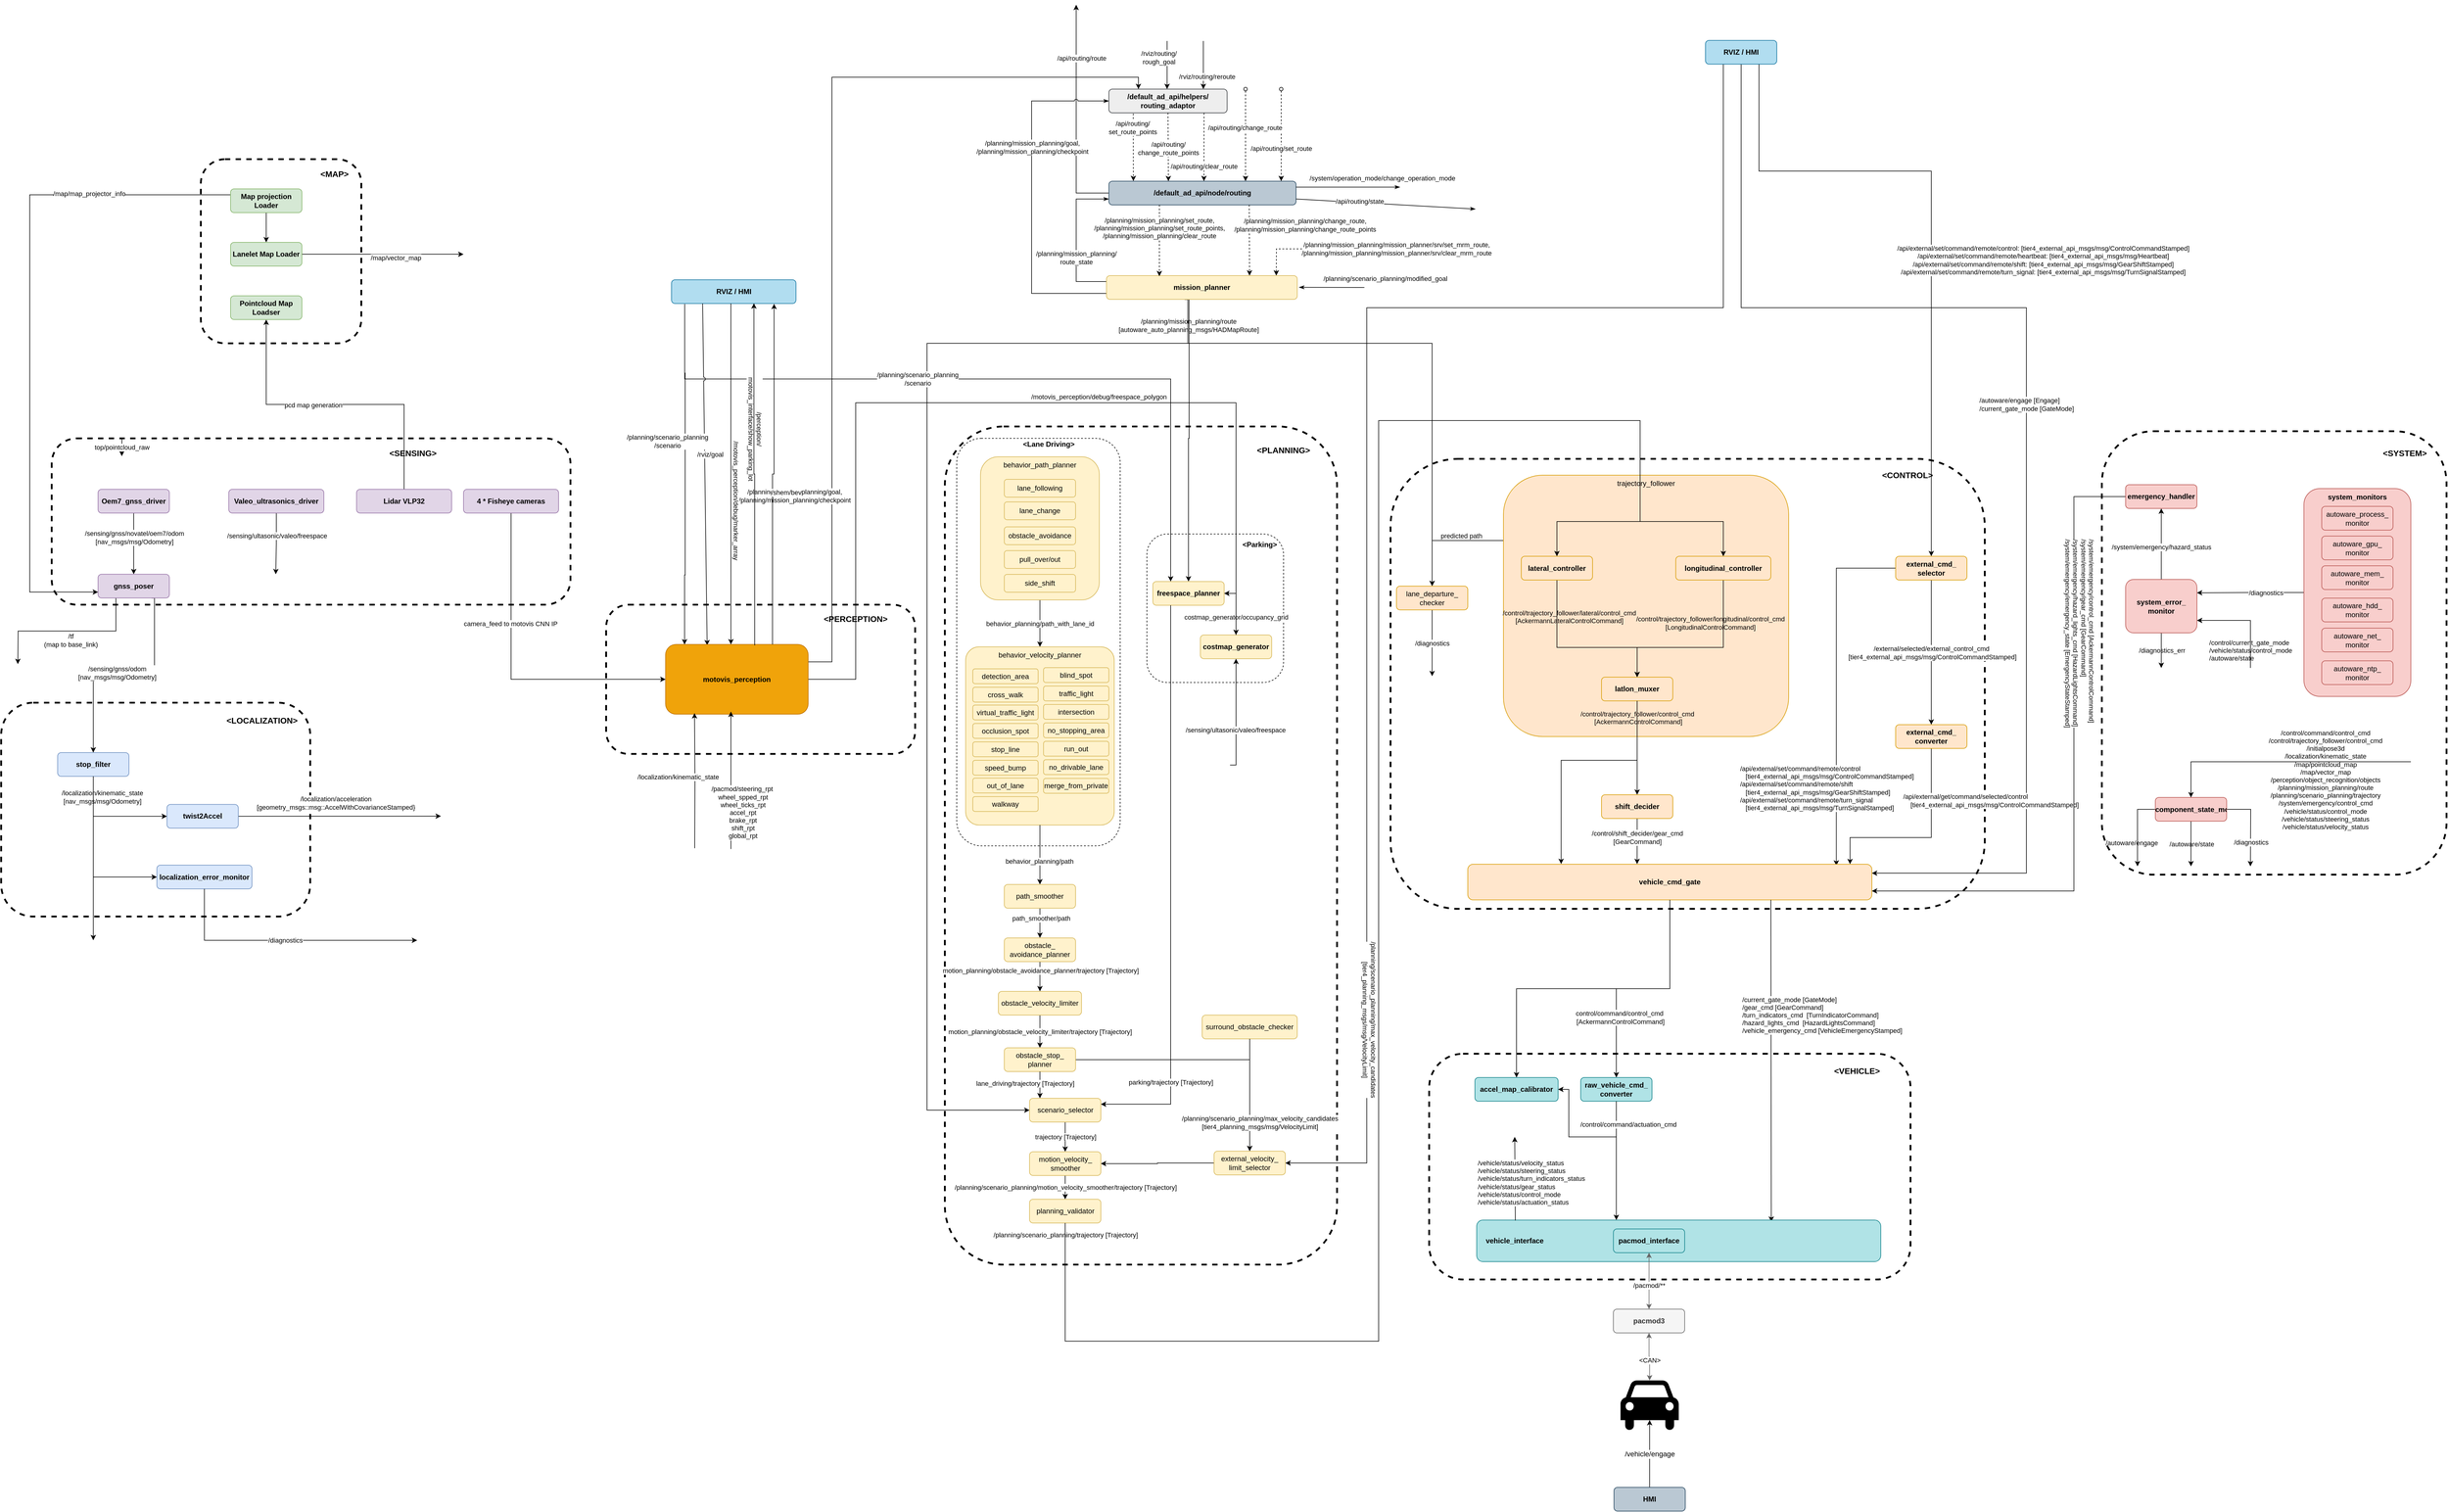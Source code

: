 <mxfile version="23.0.2" type="github">
  <diagram id="D92_dH6H-56m5Iklp3J5" name="Page-1">
    <mxGraphModel dx="5068" dy="3596" grid="1" gridSize="10" guides="1" tooltips="1" connect="1" arrows="1" fold="1" page="1" pageScale="1" pageWidth="850" pageHeight="1100" math="0" shadow="0">
      <root>
        <mxCell id="0" />
        <mxCell id="1" parent="0" />
        <mxCell id="T4uXMFoD5u3B1nQVuzlc-195" value="" style="rounded=1;whiteSpace=wrap;html=1;dashed=1;fillColor=none;strokeWidth=3;comic=0;" parent="1" vertex="1">
          <mxGeometry x="-590" y="-610" width="660" height="1411" as="geometry" />
        </mxCell>
        <mxCell id="PhnyhUWuh0wzEa-d3fqf-36" value="" style="rounded=1;whiteSpace=wrap;html=1;dashed=1;fillColor=none;strokeWidth=3;comic=0;" parent="1" vertex="1">
          <mxGeometry x="-2093" y="-590" width="873" height="280" as="geometry" />
        </mxCell>
        <mxCell id="IbOPMuNpkxzarGe-ctKe-1" value="" style="rounded=1;whiteSpace=wrap;html=1;dashed=1;fillColor=none;strokeWidth=3;comic=0;" parent="1" vertex="1">
          <mxGeometry x="-2178" y="-145" width="520" height="360" as="geometry" />
        </mxCell>
        <mxCell id="dgDgLwtVGSBD31zoPSUn-42" value="" style="rounded=1;whiteSpace=wrap;html=1;dashed=1;fillColor=none;strokeWidth=3;comic=0;" parent="1" vertex="1">
          <mxGeometry x="1357" y="-602" width="580" height="746.5" as="geometry" />
        </mxCell>
        <mxCell id="dgDgLwtVGSBD31zoPSUn-23" value="" style="rounded=1;whiteSpace=wrap;html=1;dashed=1;fillColor=none;strokeWidth=3;comic=0;" parent="1" vertex="1">
          <mxGeometry x="225" y="446" width="810" height="380" as="geometry" />
        </mxCell>
        <mxCell id="T4uXMFoD5u3B1nQVuzlc-206" value="" style="rounded=1;whiteSpace=wrap;html=1;dashed=1;fillColor=none;strokeWidth=3;comic=0;" parent="1" vertex="1">
          <mxGeometry x="160" y="-555.5" width="1000" height="757.5" as="geometry" />
        </mxCell>
        <mxCell id="T4uXMFoD5u3B1nQVuzlc-122" value="" style="rounded=1;whiteSpace=wrap;html=1;dashed=1;fillColor=none;strokeWidth=1;comic=0;" parent="1" vertex="1">
          <mxGeometry x="-250" y="-429" width="230" height="250" as="geometry" />
        </mxCell>
        <mxCell id="-L_I0hgm7C_JRg4E0hAt-4" style="edgeStyle=orthogonalEdgeStyle;rounded=0;orthogonalLoop=1;jettySize=auto;html=1;exitX=0;exitY=0.25;exitDx=0;exitDy=0;entryX=0.5;entryY=0;entryDx=0;entryDy=0;" edge="1" parent="1" source="T4uXMFoD5u3B1nQVuzlc-210" target="-L_I0hgm7C_JRg4E0hAt-2">
          <mxGeometry relative="1" as="geometry">
            <Array as="points">
              <mxPoint x="230" y="-418" />
            </Array>
          </mxGeometry>
        </mxCell>
        <mxCell id="-L_I0hgm7C_JRg4E0hAt-5" value="predicted path" style="edgeLabel;html=1;align=center;verticalAlign=middle;resizable=0;points=[];" vertex="1" connectable="0" parent="-L_I0hgm7C_JRg4E0hAt-4">
          <mxGeometry x="-0.117" y="6" relative="1" as="geometry">
            <mxPoint x="16" y="-14" as="offset" />
          </mxGeometry>
        </mxCell>
        <mxCell id="T4uXMFoD5u3B1nQVuzlc-210" value="trajectory_follower" style="rounded=1;whiteSpace=wrap;html=1;fillColor=#ffe6cc;strokeColor=#d79b00;verticalAlign=top;" parent="1" vertex="1">
          <mxGeometry x="350" y="-528" width="480" height="440" as="geometry" />
        </mxCell>
        <mxCell id="T4uXMFoD5u3B1nQVuzlc-6" value="top/velodyne_packets" style="edgeStyle=elbowEdgeStyle;rounded=0;comic=0;jumpStyle=arc;orthogonalLoop=1;jettySize=auto;elbow=vertical;html=1;exitX=0.5;exitY=1;exitDx=0;exitDy=0;entryX=0.5;entryY=0;entryDx=0;entryDy=0;startArrow=none;startFill=0;endArrow=classic;endFill=1;" parent="1" edge="1">
          <mxGeometry relative="1" as="geometry">
            <mxPoint x="-1830" y="-680.0" as="sourcePoint" />
          </mxGeometry>
        </mxCell>
        <mxCell id="T4uXMFoD5u3B1nQVuzlc-10" value="top/pointcloud_raw" style="edgeStyle=elbowEdgeStyle;rounded=0;comic=0;jumpStyle=arc;orthogonalLoop=1;jettySize=auto;elbow=vertical;html=1;exitX=0.5;exitY=1;exitDx=0;exitDy=0;entryX=0.5;entryY=0;entryDx=0;entryDy=0;startArrow=none;startFill=0;endArrow=classic;endFill=1;" parent="1" edge="1">
          <mxGeometry relative="1" as="geometry">
            <mxPoint x="-1975" y="-560" as="targetPoint" />
            <mxPoint x="-1975" y="-590.0" as="sourcePoint" />
          </mxGeometry>
        </mxCell>
        <mxCell id="PhnyhUWuh0wzEa-d3fqf-35" value="" style="edgeStyle=orthogonalEdgeStyle;rounded=0;orthogonalLoop=1;jettySize=auto;html=1;" parent="1" edge="1">
          <mxGeometry relative="1" as="geometry">
            <mxPoint x="-1830" y="-420.0" as="targetPoint" />
          </mxGeometry>
        </mxCell>
        <mxCell id="T4uXMFoD5u3B1nQVuzlc-17" value="lidar/*/velodyne_packets" style="edgeStyle=elbowEdgeStyle;rounded=0;comic=0;jumpStyle=arc;orthogonalLoop=1;jettySize=auto;elbow=vertical;html=1;exitX=0.5;exitY=1;exitDx=0;exitDy=0;entryX=0.5;entryY=0;entryDx=0;entryDy=0;startArrow=none;startFill=0;endArrow=classic;endFill=1;" parent="1" edge="1">
          <mxGeometry relative="1" as="geometry">
            <mxPoint x="-2000" y="-620.0" as="targetPoint" />
          </mxGeometry>
        </mxCell>
        <mxCell id="T4uXMFoD5u3B1nQVuzlc-19" value="&lt;span style=&quot;color: rgb(0 , 0 , 0) ; font-family: &amp;#34;helvetica&amp;#34; ; font-size: 11px ; font-style: normal ; font-weight: 400 ; letter-spacing: normal ; text-align: center ; text-indent: 0px ; text-transform: none ; word-spacing: 0px ; background-color: rgb(255 , 255 , 255) ; display: inline ; float: none&quot;&gt;*/rectified/pointcloud&lt;/span&gt;" style="edgeStyle=elbowEdgeStyle;rounded=0;comic=0;jumpStyle=arc;orthogonalLoop=1;jettySize=auto;elbow=vertical;html=1;exitX=0.5;exitY=1;exitDx=0;exitDy=0;entryX=0.5;entryY=0;entryDx=0;entryDy=0;startArrow=none;startFill=0;endArrow=classic;endFill=1;" parent="1" edge="1">
          <mxGeometry relative="1" as="geometry">
            <mxPoint x="-2000" y="-380.0" as="sourcePoint" />
          </mxGeometry>
        </mxCell>
        <mxCell id="T4uXMFoD5u3B1nQVuzlc-21" value="&lt;span style=&quot;color: rgb(0 , 0 , 0) ; font-family: &amp;#34;helvetica&amp;#34; ; font-size: 11px ; font-style: normal ; font-weight: 400 ; letter-spacing: normal ; text-align: center ; text-indent: 0px ; text-transform: none ; word-spacing: 0px ; background-color: rgb(255 , 255 , 255) ; display: inline ; float: none&quot;&gt;*/pointcloud_raw&lt;/span&gt;" style="edgeStyle=elbowEdgeStyle;rounded=0;comic=0;jumpStyle=arc;orthogonalLoop=1;jettySize=auto;elbow=vertical;html=1;exitX=0.5;exitY=1;exitDx=0;exitDy=0;entryX=0.5;entryY=0;entryDx=0;entryDy=0;startArrow=none;startFill=0;endArrow=classic;endFill=1;" parent="1" edge="1">
          <mxGeometry relative="1" as="geometry">
            <mxPoint x="-2000" y="-550.0" as="targetPoint" />
          </mxGeometry>
        </mxCell>
        <mxCell id="T4uXMFoD5u3B1nQVuzlc-23" value="&lt;span style=&quot;color: rgb(0 , 0 , 0) ; font-family: &amp;#34;helvetica&amp;#34; ; font-size: 11px ; font-style: normal ; font-weight: 400 ; letter-spacing: normal ; text-align: center ; text-indent: 0px ; text-transform: none ; word-spacing: 0px ; background-color: rgb(255 , 255 , 255) ; display: inline ; float: none&quot;&gt;*/self_cropped/pointcloud&lt;/span&gt;" style="edgeStyle=elbowEdgeStyle;rounded=0;comic=0;jumpStyle=arc;orthogonalLoop=1;jettySize=auto;elbow=vertical;html=1;exitX=0.5;exitY=1;exitDx=0;exitDy=0;entryX=0.5;entryY=0;entryDx=0;entryDy=0;startArrow=none;startFill=0;endArrow=classic;endFill=1;" parent="1" edge="1">
          <mxGeometry relative="1" as="geometry">
            <mxPoint x="-2000" y="-480.0" as="targetPoint" />
          </mxGeometry>
        </mxCell>
        <mxCell id="T4uXMFoD5u3B1nQVuzlc-25" value="&lt;span style=&quot;color: rgb(0 , 0 , 0) ; font-family: &amp;#34;helvetica&amp;#34; ; font-size: 11px ; font-style: normal ; font-weight: 400 ; letter-spacing: normal ; text-align: center ; text-indent: 0px ; text-transform: none ; word-spacing: 0px ; background-color: rgb(255 , 255 , 255) ; display: inline ; float: none&quot;&gt;*/mirror_cropped/pointcloud&lt;/span&gt;" style="edgeStyle=elbowEdgeStyle;rounded=0;comic=0;jumpStyle=arc;orthogonalLoop=1;jettySize=auto;elbow=vertical;html=1;exitX=0.5;exitY=1;exitDx=0;exitDy=0;entryX=0.5;entryY=0;entryDx=0;entryDy=0;startArrow=none;startFill=0;endArrow=classic;endFill=1;" parent="1" edge="1">
          <mxGeometry relative="1" as="geometry">
            <mxPoint x="-2000" y="-410.0" as="targetPoint" />
          </mxGeometry>
        </mxCell>
        <mxCell id="T4uXMFoD5u3B1nQVuzlc-30" style="edgeStyle=elbowEdgeStyle;rounded=0;comic=0;jumpStyle=arc;orthogonalLoop=1;jettySize=auto;elbow=vertical;html=1;entryX=0.5;entryY=0;entryDx=0;entryDy=0;startArrow=none;startFill=0;endArrow=classic;endFill=1;" parent="1" edge="1">
          <mxGeometry relative="1" as="geometry">
            <mxPoint x="-2000" y="-310.0" as="sourcePoint" />
          </mxGeometry>
        </mxCell>
        <mxCell id="YnfKQMemC06d4zFCANop-2" style="edgeStyle=orthogonalEdgeStyle;rounded=0;orthogonalLoop=1;jettySize=auto;html=1;exitX=0.5;exitY=1;exitDx=0;exitDy=0;entryX=0.5;entryY=0;entryDx=0;entryDy=0;" parent="1" source="T4uXMFoD5u3B1nQVuzlc-34" target="YnfKQMemC06d4zFCANop-1" edge="1">
          <mxGeometry relative="1" as="geometry" />
        </mxCell>
        <mxCell id="YnfKQMemC06d4zFCANop-3" value="/sensing/gnss/novatel/oem7/odom&lt;br style=&quot;border-color: var(--border-color);&quot;&gt;[nav_msgs/msg/Odometry]" style="edgeLabel;html=1;align=center;verticalAlign=middle;resizable=0;points=[];" parent="YnfKQMemC06d4zFCANop-2" vertex="1" connectable="0">
          <mxGeometry x="-0.214" y="1" relative="1" as="geometry">
            <mxPoint as="offset" />
          </mxGeometry>
        </mxCell>
        <object label="&lt;b&gt;Oem7_gnss_driver&lt;/b&gt;" desc="MGRS座標系への変換" tooltip="gnssのdriverです" id="T4uXMFoD5u3B1nQVuzlc-34">
          <mxCell style="rounded=1;whiteSpace=wrap;html=1;comic=0;strokeColor=#9673a6;fillColor=#e1d5e7;sketch=0;" parent="1" vertex="1">
            <mxGeometry x="-2015" y="-504.25" width="120" height="40" as="geometry" />
          </mxCell>
        </object>
        <mxCell id="dgDgLwtVGSBD31zoPSUn-20" style="edgeStyle=orthogonalEdgeStyle;rounded=0;orthogonalLoop=1;jettySize=auto;html=1;exitX=0.5;exitY=1;exitDx=0;exitDy=0;entryX=0.5;entryY=0;entryDx=0;entryDy=0;fontSize=12;fontColor=#000000;" parent="1" edge="1">
          <mxGeometry relative="1" as="geometry">
            <mxPoint x="-1620" y="-690" as="sourcePoint" />
          </mxGeometry>
        </mxCell>
        <mxCell id="T4uXMFoD5u3B1nQVuzlc-56" value="/tf&lt;br&gt;(map to base_link)" style="edgeStyle=orthogonalEdgeStyle;rounded=0;comic=0;jumpStyle=arc;orthogonalLoop=1;jettySize=auto;html=1;startArrow=none;startFill=0;endArrow=classic;endFill=1;exitX=0.25;exitY=1;exitDx=0;exitDy=0;" parent="1" source="YnfKQMemC06d4zFCANop-1" edge="1">
          <mxGeometry x="-0.052" y="16" relative="1" as="geometry">
            <mxPoint x="-2150" y="-210" as="targetPoint" />
            <mxPoint x="-1965" y="-571" as="sourcePoint" />
            <Array as="points" />
            <mxPoint x="-1" as="offset" />
          </mxGeometry>
        </mxCell>
        <mxCell id="T4uXMFoD5u3B1nQVuzlc-57" value="/localization/kinematic_state&lt;br&gt;[nav_msgs/msg/Odometry]" style="edgeStyle=orthogonalEdgeStyle;rounded=0;orthogonalLoop=1;jettySize=auto;html=1;exitX=0.5;exitY=1;exitDx=0;exitDy=0;comic=0;" parent="1" source="T4uXMFoD5u3B1nQVuzlc-58" edge="1">
          <mxGeometry x="-0.75" y="15" relative="1" as="geometry">
            <mxPoint x="-2023" y="255" as="targetPoint" />
            <Array as="points">
              <mxPoint x="-2023" y="15" />
            </Array>
            <mxPoint as="offset" />
          </mxGeometry>
        </mxCell>
        <mxCell id="IbOPMuNpkxzarGe-ctKe-7" style="edgeStyle=orthogonalEdgeStyle;rounded=0;orthogonalLoop=1;jettySize=auto;html=1;exitX=0.5;exitY=1;exitDx=0;exitDy=0;entryX=0;entryY=0.5;entryDx=0;entryDy=0;" parent="1" source="T4uXMFoD5u3B1nQVuzlc-58" target="T4uXMFoD5u3B1nQVuzlc-59" edge="1">
          <mxGeometry relative="1" as="geometry">
            <Array as="points">
              <mxPoint x="-2023" y="149" />
            </Array>
          </mxGeometry>
        </mxCell>
        <UserObject label="&lt;b&gt;stop_filter&lt;/b&gt;" tooltip="Overwrite vx=0 and wz=0 when the vehicle wheel speed is zero to indicate the stop condition." link="https://github.com/autowarefoundation/autoware.universe/tree/main/localization/stop_filter#stop_filter" linkTarget="_blank" id="T4uXMFoD5u3B1nQVuzlc-58">
          <mxCell style="rounded=1;whiteSpace=wrap;html=1;comic=0;fillColor=#dae8fc;strokeColor=#6c8ebf;sketch=0;" parent="1" vertex="1">
            <mxGeometry x="-2083" y="-61" width="120" height="40" as="geometry" />
          </mxCell>
        </UserObject>
        <UserObject label="&lt;b&gt;localization_error_monitor&lt;/b&gt;" tooltip="" link="https://github.com/autowarefoundation/autoware.universe/tree/main/localization/localization_error_monitor#localization_error_monitor" linkTarget="_blank" id="T4uXMFoD5u3B1nQVuzlc-59">
          <mxCell style="rounded=1;whiteSpace=wrap;html=1;comic=0;fillColor=#dae8fc;strokeColor=#6c8ebf;sketch=0;" parent="1" vertex="1">
            <mxGeometry x="-1916" y="128.5" width="160" height="40" as="geometry" />
          </mxCell>
        </UserObject>
        <mxCell id="T4uXMFoD5u3B1nQVuzlc-61" value="/diagnostics" style="edgeStyle=orthogonalEdgeStyle;rounded=0;orthogonalLoop=1;jettySize=auto;html=1;exitX=0.5;exitY=1;exitDx=0;exitDy=0;comic=0;" parent="1" source="T4uXMFoD5u3B1nQVuzlc-59" edge="1">
          <mxGeometry relative="1" as="geometry">
            <mxPoint x="-1478" y="255" as="targetPoint" />
            <mxPoint x="-2026" y="375" as="sourcePoint" />
            <mxPoint as="offset" />
            <Array as="points">
              <mxPoint x="-1718" y="255" />
              <mxPoint x="-1478" y="255" />
            </Array>
          </mxGeometry>
        </mxCell>
        <mxCell id="T4uXMFoD5u3B1nQVuzlc-62" value="/sensing/gnss/odom&lt;br&gt;[nav_msgs/msg/Odometry]" style="edgeStyle=orthogonalEdgeStyle;rounded=0;comic=0;jumpStyle=arc;orthogonalLoop=1;jettySize=auto;html=1;startArrow=none;startFill=0;endArrow=classic;endFill=1;entryX=0.5;entryY=0;entryDx=0;entryDy=0;exitX=0.75;exitY=1;exitDx=0;exitDy=0;" parent="1" source="YnfKQMemC06d4zFCANop-1" target="T4uXMFoD5u3B1nQVuzlc-58" edge="1">
          <mxGeometry x="0.027" y="5" relative="1" as="geometry">
            <mxPoint x="-1835" y="-151" as="targetPoint" />
            <mxPoint x="-1925" y="-581" as="sourcePoint" />
            <Array as="points">
              <mxPoint x="-1920" y="-321" />
              <mxPoint x="-1920" y="-200" />
              <mxPoint x="-2023" y="-200" />
            </Array>
            <mxPoint as="offset" />
          </mxGeometry>
        </mxCell>
        <mxCell id="T4uXMFoD5u3B1nQVuzlc-109" value="&lt;b&gt;&amp;lt;Parking&amp;gt;&lt;/b&gt;" style="text;html=1;strokeColor=none;fillColor=none;align=center;verticalAlign=middle;whiteSpace=wrap;rounded=0;dashed=1;comic=0;" parent="1" vertex="1">
          <mxGeometry x="-100" y="-421" width="80" height="20" as="geometry" />
        </mxCell>
        <UserObject label="&lt;b&gt;costmap_generator&lt;/b&gt;" tooltip="障害物点群や地図の走行可能エリアの情報から、駐車プランナー用のコストマップを生成する。" link="https://github.com/autowarefoundation/autoware.universe/tree/main/planning/costmap_generator#costmap_generator" linkTarget="_blank" id="T4uXMFoD5u3B1nQVuzlc-111">
          <mxCell style="rounded=1;whiteSpace=wrap;html=1;comic=0;fillColor=#fff2cc;strokeColor=#d6b656;sketch=0;shadow=0;" parent="1" vertex="1">
            <mxGeometry x="-160" y="-259" width="120" height="40" as="geometry" />
          </mxCell>
        </UserObject>
        <mxCell id="T4uXMFoD5u3B1nQVuzlc-119" value="/planning/mission_planning/route&lt;br&gt;[autoware_auto_planning_msgs/HADMapRoute]" style="edgeStyle=orthogonalEdgeStyle;rounded=0;comic=0;orthogonalLoop=1;jettySize=auto;html=1;entryX=0.5;entryY=0;entryDx=0;entryDy=0;startArrow=none;startFill=0;jumpStyle=none;" parent="1" source="PhnyhUWuh0wzEa-d3fqf-10" target="T4uXMFoD5u3B1nQVuzlc-121" edge="1">
          <mxGeometry x="-0.815" y="-1" relative="1" as="geometry">
            <Array as="points">
              <mxPoint x="-179" y="-590" />
              <mxPoint x="-180" y="-590" />
            </Array>
            <mxPoint as="offset" />
            <mxPoint x="-180" y="-740" as="sourcePoint" />
          </mxGeometry>
        </mxCell>
        <UserObject label="&lt;b&gt;freespace_planner&lt;/b&gt;" tooltip="コストマップとゴールから、自車の走行ルートを計算する。いまはHA*を使ってる。" link="https://github.com/autowarefoundation/autoware.universe/tree/main/planning/freespace_planner#the-freespace_planner" linkTarget="_blank" id="T4uXMFoD5u3B1nQVuzlc-121">
          <mxCell style="rounded=1;whiteSpace=wrap;html=1;comic=0;fillColor=#fff2cc;strokeColor=#d6b656;sketch=0;shadow=0;" parent="1" vertex="1">
            <mxGeometry x="-240" y="-349" width="120" height="40" as="geometry" />
          </mxCell>
        </UserObject>
        <mxCell id="T4uXMFoD5u3B1nQVuzlc-123" value="costmap_generator/occupancy_grid" style="edgeStyle=orthogonalEdgeStyle;rounded=0;comic=0;orthogonalLoop=1;jettySize=auto;html=1;startArrow=none;startFill=0;orthogonal=1;entryX=1;entryY=0.5;entryDx=0;entryDy=0;exitX=0.5;exitY=0;exitDx=0;exitDy=0;" parent="1" source="T4uXMFoD5u3B1nQVuzlc-111" target="T4uXMFoD5u3B1nQVuzlc-121" edge="1">
          <mxGeometry x="-0.333" relative="1" as="geometry">
            <mxPoint x="-130" y="-254" as="sourcePoint" />
            <mxPoint as="offset" />
          </mxGeometry>
        </mxCell>
        <mxCell id="T4uXMFoD5u3B1nQVuzlc-126" value="&lt;span style=&quot;color: rgb(0, 0, 0); font-family: helvetica; font-size: 11px; font-style: normal; font-weight: 400; letter-spacing: normal; text-align: center; text-indent: 0px; text-transform: none; word-spacing: 0px; background-color: rgb(255, 255, 255); display: inline; float: none;&quot;&gt;parking/trajectory [Trajectory]&lt;/span&gt;" style="edgeStyle=orthogonalEdgeStyle;rounded=0;orthogonalLoop=1;jettySize=auto;html=1;entryX=1;entryY=0.25;entryDx=0;entryDy=0;" parent="1" target="G4T6Q4uRVPxt6Tj0Fxk_-230" edge="1">
          <mxGeometry x="0.676" relative="1" as="geometry">
            <mxPoint x="-180" y="-99" as="targetPoint" />
            <Array as="points">
              <mxPoint x="-210" y="-309" />
              <mxPoint x="-210" y="531" />
            </Array>
            <mxPoint as="offset" />
            <mxPoint x="-210" y="-309" as="sourcePoint" />
          </mxGeometry>
        </mxCell>
        <mxCell id="T4uXMFoD5u3B1nQVuzlc-128" value="/diagnostics" style="edgeStyle=orthogonalEdgeStyle;rounded=0;orthogonalLoop=1;jettySize=auto;html=1;entryX=1;entryY=0.25;entryDx=0;entryDy=0;comic=0;" parent="1" source="T4uXMFoD5u3B1nQVuzlc-184" target="T4uXMFoD5u3B1nQVuzlc-192" edge="1">
          <mxGeometry x="-0.289" relative="1" as="geometry">
            <mxPoint as="offset" />
          </mxGeometry>
        </mxCell>
        <mxCell id="T4uXMFoD5u3B1nQVuzlc-129" value="&lt;div style=&quot;text-align: left&quot;&gt;/autoware/engage&amp;nbsp;[Engage]&lt;/div&gt;&lt;div style=&quot;text-align: left&quot;&gt;/current_gate_mode [GateMode]&lt;/div&gt;" style="edgeStyle=orthogonalEdgeStyle;rounded=0;comic=0;sketch=0;jumpStyle=arc;orthogonalLoop=1;jettySize=auto;html=1;exitX=1;exitY=0.25;exitDx=0;exitDy=0;endArrow=none;endFill=0;startArrow=classic;startFill=1;entryX=0.5;entryY=1;entryDx=0;entryDy=0;" parent="1" source="T4uXMFoD5u3B1nQVuzlc-160" target="dgDgLwtVGSBD31zoPSUn-39" edge="1">
          <mxGeometry x="-0.001" relative="1" as="geometry">
            <mxPoint x="690" y="475" as="targetPoint" />
            <mxPoint y="1" as="offset" />
            <Array as="points">
              <mxPoint x="1230" y="142" />
              <mxPoint x="1230" y="-810" />
              <mxPoint x="750" y="-810" />
            </Array>
          </mxGeometry>
        </mxCell>
        <mxCell id="T4uXMFoD5u3B1nQVuzlc-132" style="edgeStyle=orthogonalEdgeStyle;rounded=0;orthogonalLoop=1;jettySize=auto;html=1;entryX=0.5;entryY=0;entryDx=0;entryDy=0;exitX=0.75;exitY=1;exitDx=0;exitDy=0;" parent="1" source="dgDgLwtVGSBD31zoPSUn-39" target="T4uXMFoD5u3B1nQVuzlc-171" edge="1">
          <mxGeometry relative="1" as="geometry">
            <mxPoint x="690" y="-160" as="sourcePoint" />
            <Array as="points">
              <mxPoint x="780" y="-1040" />
              <mxPoint x="1070" y="-1040" />
            </Array>
          </mxGeometry>
        </mxCell>
        <mxCell id="T4uXMFoD5u3B1nQVuzlc-133" value="&lt;span style=&quot;text-align: left&quot;&gt;/api/external/set/command/remote/control: [tier4_external_api_msgs/msg/ControlCommandStamped]&lt;/span&gt;&lt;br style=&quot;text-align: left&quot;&gt;&lt;span style=&quot;text-align: left&quot;&gt;/api/external/set/command/remote/heartbeat: [tier4_external_api_msgs/msg/Heartbeat]&lt;/span&gt;&lt;br style=&quot;text-align: left&quot;&gt;&lt;span style=&quot;text-align: left&quot;&gt;/api/external/set/command/remote/shift: [tier4_external_api_msgs/msg/GearShiftStamped]&lt;/span&gt;&lt;br style=&quot;text-align: left&quot;&gt;&lt;span style=&quot;text-align: left&quot;&gt;/api/external/set/command/remote/turn_signal: [tier4_external_api_msgs/msg/TurnSignalStamped]&lt;/span&gt;" style="edgeLabel;html=1;align=center;verticalAlign=middle;resizable=0;points=[];fontSize=11;fontColor=default;rotation=0;" parent="T4uXMFoD5u3B1nQVuzlc-132" vertex="1" connectable="0">
          <mxGeometry x="-0.257" y="-1" relative="1" as="geometry">
            <mxPoint x="242" y="149" as="offset" />
          </mxGeometry>
        </mxCell>
        <mxCell id="T4uXMFoD5u3B1nQVuzlc-135" style="edgeStyle=orthogonalEdgeStyle;rounded=0;orthogonalLoop=1;jettySize=auto;html=1;exitX=0.5;exitY=1;exitDx=0;exitDy=0;entryX=0.5;entryY=0;entryDx=0;entryDy=0;labelBackgroundColor=none;fontColor=default;" parent="1" source="T4uXMFoD5u3B1nQVuzlc-154" target="T4uXMFoD5u3B1nQVuzlc-164" edge="1">
          <mxGeometry relative="1" as="geometry" />
        </mxCell>
        <mxCell id="T4uXMFoD5u3B1nQVuzlc-136" value="&lt;b&gt;accel_map_calibrator&lt;/b&gt;" style="rounded=1;whiteSpace=wrap;html=1;fillColor=#b0e3e6;strokeColor=#0e8088;" parent="1" vertex="1">
          <mxGeometry x="302" y="486" width="140" height="40" as="geometry" />
        </mxCell>
        <mxCell id="T4uXMFoD5u3B1nQVuzlc-138" style="edgeStyle=orthogonalEdgeStyle;rounded=0;orthogonalLoop=1;jettySize=auto;html=1;entryX=1;entryY=0.5;entryDx=0;entryDy=0;labelBackgroundColor=none;fontColor=default;exitX=0.5;exitY=1;exitDx=0;exitDy=0;" parent="1" source="T4uXMFoD5u3B1nQVuzlc-175" target="T4uXMFoD5u3B1nQVuzlc-136" edge="1">
          <mxGeometry relative="1" as="geometry">
            <Array as="points">
              <mxPoint x="540" y="586" />
              <mxPoint x="460" y="586" />
              <mxPoint x="460" y="506" />
            </Array>
          </mxGeometry>
        </mxCell>
        <mxCell id="T4uXMFoD5u3B1nQVuzlc-139" style="edgeStyle=orthogonalEdgeStyle;rounded=0;orthogonalLoop=1;jettySize=auto;html=1;entryX=0.912;entryY=0.039;entryDx=0;entryDy=0;entryPerimeter=0;labelBackgroundColor=default;fontColor=default;" parent="1" source="T4uXMFoD5u3B1nQVuzlc-171" target="T4uXMFoD5u3B1nQVuzlc-160" edge="1">
          <mxGeometry relative="1" as="geometry">
            <Array as="points">
              <mxPoint x="910" y="-371" />
            </Array>
          </mxGeometry>
        </mxCell>
        <mxCell id="T4uXMFoD5u3B1nQVuzlc-140" value="&lt;div style=&quot;text-align: left&quot;&gt;&lt;font style=&quot;font-size: 11px&quot;&gt;/api/external/set/command/remote/control&amp;nbsp;&lt;br&gt;&lt;/font&gt;&lt;/div&gt;&lt;div style=&quot;text-align: left&quot;&gt;&lt;font style=&quot;font-size: 11px&quot;&gt;&amp;nbsp; &amp;nbsp;[tier4_external_api_msgs/msg/ControlCommandStamped]&lt;/font&gt;&lt;/div&gt;&lt;div style=&quot;text-align: left&quot;&gt;&lt;font style=&quot;font-size: 11px&quot;&gt;/api/external/set/command/remote/shift&lt;/font&gt;&lt;/div&gt;&lt;div style=&quot;text-align: left&quot;&gt;&lt;font style=&quot;font-size: 11px&quot;&gt;&amp;nbsp; &amp;nbsp;[tier4_external_api_msgs/msg/GearShiftStamped]&lt;/font&gt;&lt;/div&gt;&lt;div style=&quot;text-align: left&quot;&gt;&lt;font style=&quot;font-size: 11px&quot;&gt;/api/external/set/command/remote/turn_signal&lt;/font&gt;&lt;/div&gt;&lt;div style=&quot;text-align: left&quot;&gt;&lt;font style=&quot;font-size: 11px&quot;&gt;&amp;nbsp; &amp;nbsp;[tier4_external_api_msgs/msg/TurnSignalStamped]&lt;/font&gt;&lt;/div&gt;" style="edgeLabel;html=1;align=center;verticalAlign=middle;resizable=0;points=[];fontColor=default;labelBackgroundColor=#FFFFFF;" parent="T4uXMFoD5u3B1nQVuzlc-139" vertex="1" connectable="0">
          <mxGeometry x="0.069" y="3" relative="1" as="geometry">
            <mxPoint x="-19" y="149" as="offset" />
          </mxGeometry>
        </mxCell>
        <mxCell id="T4uXMFoD5u3B1nQVuzlc-141" style="edgeStyle=orthogonalEdgeStyle;rounded=0;orthogonalLoop=1;jettySize=auto;html=1;labelBackgroundColor=default;fontColor=default;entryX=0.946;entryY=-0.002;entryDx=0;entryDy=0;entryPerimeter=0;" parent="1" source="T4uXMFoD5u3B1nQVuzlc-165" target="T4uXMFoD5u3B1nQVuzlc-160" edge="1">
          <mxGeometry relative="1" as="geometry">
            <mxPoint x="1030" y="122" as="targetPoint" />
            <Array as="points">
              <mxPoint x="1070" y="82" />
              <mxPoint x="933" y="82" />
            </Array>
          </mxGeometry>
        </mxCell>
        <mxCell id="T4uXMFoD5u3B1nQVuzlc-142" value="&lt;div style=&quot;text-align: left&quot;&gt;/api/external/get/command/selected/control&lt;/div&gt;&amp;nbsp; &amp;nbsp; [tier4_external_api_msgs/msg/ControlCommandStamped]" style="edgeLabel;html=1;align=center;verticalAlign=middle;resizable=0;points=[];fontColor=default;" parent="T4uXMFoD5u3B1nQVuzlc-141" vertex="1" connectable="0">
          <mxGeometry x="0.017" y="6" relative="1" as="geometry">
            <mxPoint x="118" y="-68" as="offset" />
          </mxGeometry>
        </mxCell>
        <mxCell id="dgDgLwtVGSBD31zoPSUn-50" value="/vehicle/engage" style="edgeStyle=orthogonalEdgeStyle;rounded=0;orthogonalLoop=1;jettySize=auto;html=1;exitX=0.5;exitY=0;exitDx=0;exitDy=0;entryX=0.5;entryY=0.775;entryDx=0;entryDy=0;entryPerimeter=0;fontSize=12;fontColor=#000000;" parent="1" source="T4uXMFoD5u3B1nQVuzlc-145" target="dgDgLwtVGSBD31zoPSUn-47" edge="1">
          <mxGeometry relative="1" as="geometry" />
        </mxCell>
        <mxCell id="T4uXMFoD5u3B1nQVuzlc-145" value="&lt;b&gt;HMI&lt;/b&gt;" style="rounded=1;whiteSpace=wrap;html=1;fillColor=#bac8d3;strokeColor=#23445d;" parent="1" vertex="1">
          <mxGeometry x="536" y="1176" width="120" height="40" as="geometry" />
        </mxCell>
        <mxCell id="T4uXMFoD5u3B1nQVuzlc-151" value="&lt;div style=&quot;text-align: left&quot;&gt;&lt;span&gt;/control/current_gate_mode&lt;/span&gt;&lt;/div&gt;&lt;div style=&quot;text-align: left&quot;&gt;&lt;span&gt;/vehicle/status/control_mode&lt;/span&gt;&lt;/div&gt;&lt;div style=&quot;text-align: left&quot;&gt;&lt;span&gt;/autoware/state&lt;/span&gt;&lt;/div&gt;" style="endArrow=classic;html=1;rounded=0;labelBackgroundColor=none;jumpStyle=arc;" parent="1" edge="1">
          <mxGeometry x="-0.652" width="50" height="50" relative="1" as="geometry">
            <mxPoint x="1607" y="-203.5" as="sourcePoint" />
            <mxPoint x="1517" y="-283.5" as="targetPoint" />
            <Array as="points">
              <mxPoint x="1607" y="-283.5" />
            </Array>
            <mxPoint as="offset" />
          </mxGeometry>
        </mxCell>
        <mxCell id="T4uXMFoD5u3B1nQVuzlc-152" value="/diagnostics_err" style="edgeStyle=orthogonalEdgeStyle;rounded=0;jumpStyle=arc;orthogonalLoop=1;jettySize=auto;html=1;labelBackgroundColor=none;" parent="1" source="T4uXMFoD5u3B1nQVuzlc-192" edge="1">
          <mxGeometry relative="1" as="geometry">
            <mxPoint x="1457" y="-203.5" as="targetPoint" />
          </mxGeometry>
        </mxCell>
        <UserObject label="&lt;b&gt;latlon_muxer&lt;/b&gt;" link="https://github.com/autowarefoundation/autoware.universe/blob/main/control/trajectory_follower_nodes/design/trajectory_follower-design.md#trajectory-follower-nodes" tooltip="縦横を分けて計算された制御コマンドを統合して出力します" linkTarget="_blank" id="T4uXMFoD5u3B1nQVuzlc-154">
          <mxCell style="rounded=1;whiteSpace=wrap;html=1;comic=0;fillColor=#ffe6cc;strokeColor=#d79b00;sketch=0;glass=0;shadow=0;" parent="1" vertex="1">
            <mxGeometry x="515" y="-188" width="120" height="40" as="geometry" />
          </mxCell>
        </UserObject>
        <mxCell id="T4uXMFoD5u3B1nQVuzlc-155" value="&lt;div&gt;&amp;nbsp;/control/trajectory_follower/lateral/control_cmd&lt;/div&gt;&lt;div&gt;&amp;nbsp;[AckermannLateralControlCommand]&lt;/div&gt;&lt;div&gt;&lt;br&gt;&lt;/div&gt;" style="edgeStyle=orthogonalEdgeStyle;rounded=0;comic=0;orthogonalLoop=1;jettySize=auto;html=1;entryX=0.5;entryY=0;entryDx=0;entryDy=0;labelBackgroundColor=none;" parent="1" source="T4uXMFoD5u3B1nQVuzlc-158" target="T4uXMFoD5u3B1nQVuzlc-154" edge="1">
          <mxGeometry x="-0.54" y="19" relative="1" as="geometry">
            <Array as="points">
              <mxPoint x="440" y="-238" />
              <mxPoint x="575" y="-238" />
              <mxPoint x="575" y="-205" />
            </Array>
            <mxPoint as="offset" />
          </mxGeometry>
        </mxCell>
        <mxCell id="T4uXMFoD5u3B1nQVuzlc-156" value="/control/trajectory_follower/longitudinal/control_cmd&lt;br&gt;[LongitudinalControlCommand]" style="edgeStyle=orthogonalEdgeStyle;rounded=0;comic=0;orthogonalLoop=1;jettySize=auto;html=1;entryX=0.5;entryY=0;entryDx=0;entryDy=0;labelBackgroundColor=none;startArrow=none;exitX=0.5;exitY=1;exitDx=0;exitDy=0;" parent="1" source="T4uXMFoD5u3B1nQVuzlc-159" target="T4uXMFoD5u3B1nQVuzlc-154" edge="1">
          <mxGeometry x="-0.534" y="-22" relative="1" as="geometry">
            <mxPoint x="770" y="-68" as="targetPoint" />
            <Array as="points">
              <mxPoint x="720" y="-238" />
              <mxPoint x="575" y="-238" />
              <mxPoint x="575" y="-205" />
            </Array>
            <mxPoint as="offset" />
            <mxPoint x="699" y="-178" as="sourcePoint" />
          </mxGeometry>
        </mxCell>
        <mxCell id="T4uXMFoD5u3B1nQVuzlc-157" value="&lt;div&gt;/control/trajectory_follower/control_cmd&lt;/div&gt;&lt;div&gt;&amp;nbsp;[AckermannControlCommand]&lt;/div&gt;&lt;div&gt;&lt;br&gt;&lt;/div&gt;" style="edgeStyle=orthogonalEdgeStyle;rounded=0;comic=0;orthogonalLoop=1;jettySize=auto;html=1;entryX=0.231;entryY=-0.007;entryDx=0;entryDy=0;entryPerimeter=0;exitX=0.5;exitY=1;exitDx=0;exitDy=0;fillColor=none;fontColor=default;labelBackgroundColor=none;" parent="1" source="T4uXMFoD5u3B1nQVuzlc-154" target="T4uXMFoD5u3B1nQVuzlc-160" edge="1">
          <mxGeometry x="-0.825" relative="1" as="geometry">
            <mxPoint x="621" y="-8" as="sourcePoint" />
            <mxPoint x="621" y="62" as="targetPoint" />
            <mxPoint as="offset" />
            <Array as="points">
              <mxPoint x="575" y="-48" />
              <mxPoint x="447" y="-48" />
            </Array>
          </mxGeometry>
        </mxCell>
        <UserObject label="&lt;b&gt;lateral_controller&lt;/b&gt;" link="https://github.com/autowarefoundation/autoware.universe/blob/main/control/trajectory_follower_nodes/design/trajectory_follower-design.md#trajectory-follower-nodes" tooltip="経路追従のための目標ステア角とステア角速度を計算します。目標速度と加速度は経路に埋め込まれた値をそのまま出力します。" linkTarget="_blank" id="T4uXMFoD5u3B1nQVuzlc-158">
          <mxCell style="rounded=1;whiteSpace=wrap;html=1;comic=0;fillColor=#ffe6cc;strokeColor=#d79b00;sketch=0;glass=0;shadow=0;" parent="1" vertex="1">
            <mxGeometry x="380" y="-391.5" width="120" height="40" as="geometry" />
          </mxCell>
        </UserObject>
        <UserObject label="&lt;b&gt;longitudinal_controller&lt;/b&gt;" link="https://github.com/autowarefoundation/autoware.universe/blob/main/control/trajectory_follower_nodes/design/trajectory_follower-design.md#trajectory-follower-nodes" tooltip="経路の目標速度に沿うための目標加速度を計算します。遅延補正や停止時のブレーキ抜き操作も行います。" linkTarget="_blank" id="T4uXMFoD5u3B1nQVuzlc-159">
          <mxCell style="rounded=1;whiteSpace=wrap;html=1;comic=0;fillColor=#ffe6cc;strokeColor=#d79b00;sketch=0;glass=0;shadow=0;" parent="1" vertex="1">
            <mxGeometry x="640" y="-391.5" width="160" height="40" as="geometry" />
          </mxCell>
        </UserObject>
        <mxCell id="G4T6Q4uRVPxt6Tj0Fxk_-78" style="edgeStyle=orthogonalEdgeStyle;rounded=0;orthogonalLoop=1;jettySize=auto;html=1;exitX=0.5;exitY=1;exitDx=0;exitDy=0;entryX=0.5;entryY=0;entryDx=0;entryDy=0;" parent="1" source="T4uXMFoD5u3B1nQVuzlc-160" target="T4uXMFoD5u3B1nQVuzlc-136" edge="1">
          <mxGeometry relative="1" as="geometry" />
        </mxCell>
        <UserObject label="&lt;b&gt;vehicle_cmd_gate&lt;/b&gt;" link="https://github.com/autowarefoundation/autoware.universe/tree/main/control/vehicle_cmd_gate#vehicle_cmd_gate" tooltip="指示モードに応じて、複数のコマンドの中から後段に渡すコマンドを選択します。" linkTarget="_blank" id="T4uXMFoD5u3B1nQVuzlc-160">
          <mxCell style="rounded=1;whiteSpace=wrap;html=1;comic=0;fillColor=#ffe6cc;strokeColor=#d79b00;sketch=0;glass=0;shadow=0;" parent="1" vertex="1">
            <mxGeometry x="290" y="127" width="680" height="60" as="geometry" />
          </mxCell>
        </UserObject>
        <mxCell id="T4uXMFoD5u3B1nQVuzlc-161" value="" style="edgeStyle=orthogonalEdgeStyle;rounded=0;comic=0;orthogonalLoop=1;jettySize=auto;html=1;entryX=0.5;entryY=0;entryDx=0;entryDy=0;" parent="1" source="T4uXMFoD5u3B1nQVuzlc-160" target="T4uXMFoD5u3B1nQVuzlc-175" edge="1">
          <mxGeometry relative="1" as="geometry">
            <mxPoint x="540" y="170" as="sourcePoint" />
            <mxPoint x="707" y="775" as="targetPoint" />
            <Array as="points" />
          </mxGeometry>
        </mxCell>
        <mxCell id="T4uXMFoD5u3B1nQVuzlc-162" value="control/command/control_cmd&lt;br&gt;&amp;nbsp;[AckermannControlCommand]" style="edgeLabel;html=1;align=center;verticalAlign=middle;resizable=0;points=[];comic=0;" parent="T4uXMFoD5u3B1nQVuzlc-161" vertex="1" connectable="0">
          <mxGeometry x="0.711" relative="1" as="geometry">
            <mxPoint x="5" y="-45" as="offset" />
          </mxGeometry>
        </mxCell>
        <mxCell id="T4uXMFoD5u3B1nQVuzlc-163" value="/control/shift_decider/gear_cmd&lt;br&gt;[GearCommand]" style="edgeStyle=orthogonalEdgeStyle;rounded=0;comic=0;orthogonalLoop=1;jettySize=auto;html=1;exitX=0.5;exitY=1;exitDx=0;exitDy=0;entryX=0.419;entryY=-0.005;entryDx=0;entryDy=0;entryPerimeter=0;" parent="1" source="T4uXMFoD5u3B1nQVuzlc-164" target="T4uXMFoD5u3B1nQVuzlc-160" edge="1">
          <mxGeometry x="-0.166" relative="1" as="geometry">
            <Array as="points">
              <mxPoint x="575" y="82" />
              <mxPoint x="575" y="82" />
            </Array>
            <mxPoint x="630" y="132" as="targetPoint" />
            <mxPoint as="offset" />
          </mxGeometry>
        </mxCell>
        <UserObject label="&lt;b&gt;shift_decider&lt;/b&gt;" link="https://github.com/autowarefoundation/autoware.universe/tree/main/control/shift_decider#shift-decider" tooltip="制御出力に応じてギア変更のコマンドを出力します" linkTarget="_blank" id="T4uXMFoD5u3B1nQVuzlc-164">
          <mxCell style="rounded=1;whiteSpace=wrap;html=1;comic=0;fillColor=#ffe6cc;strokeColor=#d79b00;sketch=0;glass=0;shadow=0;" parent="1" vertex="1">
            <mxGeometry x="515" y="10" width="120" height="40" as="geometry" />
          </mxCell>
        </UserObject>
        <UserObject label="&lt;b&gt;external_cmd_&lt;/b&gt;&lt;br&gt;&lt;b&gt;converter&lt;/b&gt;" link="https://github.com/autowarefoundation/autoware.universe/tree/main/vehicle/external_cmd_converter#external_cmd_converter" tooltip="遠隔から来たコマンド（アクセル/ブレーキ）を目標速度/加速度の信号に変換します" linkTarget="_blank" id="T4uXMFoD5u3B1nQVuzlc-165">
          <mxCell style="rounded=1;whiteSpace=wrap;html=1;comic=0;fillColor=#ffe6cc;strokeColor=#d79b00;sketch=0;glass=0;shadow=0;" parent="1" vertex="1">
            <mxGeometry x="1010" y="-108" width="120" height="40" as="geometry" />
          </mxCell>
        </UserObject>
        <mxCell id="T4uXMFoD5u3B1nQVuzlc-170" value="/external/selected/external_control_cmd&lt;br&gt;&amp;nbsp;[tier4_external_api_msgs/msg/ControlCommandStamped]" style="edgeStyle=orthogonalEdgeStyle;rounded=0;comic=0;orthogonalLoop=1;jettySize=auto;html=1;entryX=0.5;entryY=0;entryDx=0;entryDy=0;exitX=0.5;exitY=1;exitDx=0;exitDy=0;" parent="1" source="T4uXMFoD5u3B1nQVuzlc-171" target="T4uXMFoD5u3B1nQVuzlc-165" edge="1">
          <mxGeometry relative="1" as="geometry">
            <mxPoint x="1551" y="172" as="targetPoint" />
            <Array as="points">
              <mxPoint x="1070" y="-128" />
              <mxPoint x="1070" y="-128" />
            </Array>
          </mxGeometry>
        </mxCell>
        <UserObject label="&lt;b&gt;external_cmd_&lt;br&gt;selector&lt;/b&gt;" link="https://github.com/autowarefoundation/autoware.universe/tree/main/control/external_cmd_selector#external_cmd_selector" linkTarget="_blank" id="T4uXMFoD5u3B1nQVuzlc-171">
          <mxCell style="rounded=1;whiteSpace=wrap;html=1;comic=0;fillColor=#ffe6cc;strokeColor=#d79b00;sketch=0;glass=0;shadow=0;" parent="1" vertex="1">
            <mxGeometry x="1010" y="-391.5" width="120" height="40" as="geometry" />
          </mxCell>
        </UserObject>
        <mxCell id="T4uXMFoD5u3B1nQVuzlc-172" value="/current_gate_mode&amp;nbsp;[GateMode]&lt;div&gt;/gear_cmd [GearCommand]&lt;/div&gt;&lt;div&gt;/turn_indicators_cmd&amp;nbsp; [TurnIndicatorCommand]&lt;/div&gt;&lt;div&gt;&lt;div&gt;/hazard_lights_cmd&amp;nbsp; [HazardLightsCommand]&lt;/div&gt;&lt;/div&gt;&lt;div&gt;/vehicle_emergency_cmd [VehicleEmergencyStamped]&lt;/div&gt;" style="rounded=0;comic=0;orthogonalLoop=1;jettySize=auto;html=1;entryX=0.729;entryY=0.042;entryDx=0;entryDy=0;align=left;labelBackgroundColor=default;exitX=0.75;exitY=1;exitDx=0;exitDy=0;entryPerimeter=0;" parent="1" source="T4uXMFoD5u3B1nQVuzlc-160" target="T4uXMFoD5u3B1nQVuzlc-173" edge="1">
          <mxGeometry x="-0.288" y="-50" relative="1" as="geometry">
            <mxPoint y="1" as="offset" />
            <mxPoint x="770.92" y="604.02" as="targetPoint" />
            <mxPoint x="772.833" y="260" as="sourcePoint" />
          </mxGeometry>
        </mxCell>
        <object label="&lt;b&gt;&amp;nbsp; &amp;nbsp; vehicle_interface&lt;/b&gt;" tooltip="Autowareと車両のinterfaceです。データの変換が主なタスクです。" id="T4uXMFoD5u3B1nQVuzlc-173">
          <mxCell style="rounded=1;whiteSpace=wrap;html=1;fillColor=#b0e3e6;strokeColor=#0e8088;align=left;comic=0;sketch=0;" parent="1" vertex="1">
            <mxGeometry x="305" y="726" width="680" height="70" as="geometry" />
          </mxCell>
        </object>
        <UserObject label="&lt;b&gt;raw_vehicle_cmd_&lt;/b&gt;&lt;br&gt;&lt;b&gt;converter&lt;/b&gt;" link="https://github.com/autowarefoundation/autoware.universe/tree/main/vehicle/raw_vehicle_cmd_converter#raw_vehicle_cmd_converter" tooltip="速度・加速度の目標値を、車両特有の制御信号（アクセル/ブレーキ等）に変換します" linkTarget="_blank" id="T4uXMFoD5u3B1nQVuzlc-175">
          <mxCell style="rounded=1;whiteSpace=wrap;html=1;comic=0;fillColor=#b0e3e6;strokeColor=#0e8088;sketch=0;" parent="1" vertex="1">
            <mxGeometry x="480" y="486" width="120" height="40" as="geometry" />
          </mxCell>
        </UserObject>
        <mxCell id="T4uXMFoD5u3B1nQVuzlc-176" value="/control/command/actuation_cmd" style="edgeStyle=orthogonalEdgeStyle;rounded=0;comic=0;orthogonalLoop=1;jettySize=auto;html=1;exitX=0.5;exitY=1;exitDx=0;exitDy=0;" parent="1" source="T4uXMFoD5u3B1nQVuzlc-175" edge="1">
          <mxGeometry x="-0.615" y="20" relative="1" as="geometry">
            <mxPoint x="540" y="726" as="targetPoint" />
            <mxPoint as="offset" />
            <Array as="points">
              <mxPoint x="540" y="626" />
              <mxPoint x="540" y="626" />
            </Array>
          </mxGeometry>
        </mxCell>
        <UserObject label="&lt;b&gt;pacmod_interface&lt;/b&gt;" link="https://github.com/tier4/pacmod_interface/tree/main/pacmod_interface#pacmod_interface" tooltip="pacmodとのinterfaced。LexusとかJapanTaxiとか。" linkTarget="_blank" id="T4uXMFoD5u3B1nQVuzlc-177">
          <mxCell style="rounded=1;whiteSpace=wrap;html=1;comic=0;fillColor=#b0e3e6;strokeColor=#0e8088;sketch=0;" parent="1" vertex="1">
            <mxGeometry x="535" y="741" width="120" height="40" as="geometry" />
          </mxCell>
        </UserObject>
        <mxCell id="T4uXMFoD5u3B1nQVuzlc-178" value="/vehicle/status/velocity_status&lt;br&gt;/vehicle/status/steering_status&lt;br&gt;/vehicle/status/turn_indicators_status&lt;br&gt;/vehicle/status/gear_status&lt;br&gt;/vehicle/status/control_mode&lt;br&gt;/vehicle/status/&lt;span style=&quot;text-align: center&quot;&gt;actuation_status&lt;/span&gt;" style="endArrow=classic;html=1;exitX=0.121;exitY=0.011;exitDx=0;exitDy=0;exitPerimeter=0;comic=0;align=left;" parent="1" edge="1">
          <mxGeometry x="-0.083" y="65" width="50" height="50" relative="1" as="geometry">
            <mxPoint x="370.02" y="726.77" as="sourcePoint" />
            <mxPoint x="369" y="586" as="targetPoint" />
            <mxPoint as="offset" />
          </mxGeometry>
        </mxCell>
        <mxCell id="T4uXMFoD5u3B1nQVuzlc-179" value="/pacmod/**" style="edgeStyle=orthogonalEdgeStyle;rounded=0;comic=0;orthogonalLoop=1;jettySize=auto;html=1;fillColor=#f5f5f5;strokeColor=#666666;exitX=0.5;exitY=1;exitDx=0;exitDy=0;startArrow=classic;startFill=1;entryX=0.5;entryY=0;entryDx=0;entryDy=0;" parent="1" source="T4uXMFoD5u3B1nQVuzlc-177" target="T4uXMFoD5u3B1nQVuzlc-182" edge="1">
          <mxGeometry x="0.143" relative="1" as="geometry">
            <mxPoint x="469" y="806" as="sourcePoint" />
            <mxPoint as="offset" />
            <mxPoint x="469" y="866" as="targetPoint" />
          </mxGeometry>
        </mxCell>
        <UserObject label="&lt;b&gt;pacmod3&lt;/b&gt;" link="http://wiki.ros.org/pacmod3" id="T4uXMFoD5u3B1nQVuzlc-182">
          <mxCell style="rounded=1;whiteSpace=wrap;html=1;comic=0;fillColor=#f5f5f5;strokeColor=#666666;fontColor=#333333;sketch=0;" parent="1" vertex="1">
            <mxGeometry x="535" y="876" width="120" height="40" as="geometry" />
          </mxCell>
        </UserObject>
        <UserObject label="&lt;b&gt;system_monitors&lt;/b&gt;" link="https://github.com/autowarefoundation/autoware.universe/tree/main/system/system_monitor#system-monitor-for-autoware" tooltip="各々データを監視し、異常があればdiagで通知します" linkTarget="_blank" id="T4uXMFoD5u3B1nQVuzlc-184">
          <mxCell style="rounded=1;whiteSpace=wrap;html=1;comic=0;fillColor=#f8cecc;strokeColor=#b85450;verticalAlign=top;sketch=0;" parent="1" vertex="1">
            <mxGeometry x="1697" y="-505.5" width="180" height="350" as="geometry" />
          </mxCell>
        </UserObject>
        <UserObject label="autoware_process_&lt;br&gt;monitor" id="T4uXMFoD5u3B1nQVuzlc-185">
          <mxCell style="rounded=1;whiteSpace=wrap;html=1;comic=0;fillColor=#f8cecc;strokeColor=#b85450;sketch=0;" parent="1" vertex="1">
            <mxGeometry x="1727" y="-475.5" width="120" height="40" as="geometry" />
          </mxCell>
        </UserObject>
        <mxCell id="T4uXMFoD5u3B1nQVuzlc-186" value="autoware_gpu_&lt;br&gt;monitor" style="rounded=1;whiteSpace=wrap;html=1;comic=0;fillColor=#f8cecc;strokeColor=#b85450;sketch=0;" parent="1" vertex="1">
          <mxGeometry x="1727" y="-425.5" width="120" height="40" as="geometry" />
        </mxCell>
        <mxCell id="T4uXMFoD5u3B1nQVuzlc-187" value="autoware_mem_&lt;br&gt;monitor" style="rounded=1;whiteSpace=wrap;html=1;comic=0;fillColor=#f8cecc;strokeColor=#b85450;sketch=0;" parent="1" vertex="1">
          <mxGeometry x="1727" y="-375.5" width="120" height="40" as="geometry" />
        </mxCell>
        <mxCell id="T4uXMFoD5u3B1nQVuzlc-188" value="autoware_hdd_&lt;br&gt;monitor" style="rounded=1;whiteSpace=wrap;html=1;comic=0;fillColor=#f8cecc;strokeColor=#b85450;sketch=0;" parent="1" vertex="1">
          <mxGeometry x="1727" y="-321" width="120" height="40" as="geometry" />
        </mxCell>
        <mxCell id="T4uXMFoD5u3B1nQVuzlc-189" value="autoware_net_&lt;br&gt;monitor" style="rounded=1;whiteSpace=wrap;html=1;comic=0;fillColor=#f8cecc;strokeColor=#b85450;sketch=0;" parent="1" vertex="1">
          <mxGeometry x="1727" y="-270.5" width="120" height="40" as="geometry" />
        </mxCell>
        <mxCell id="T4uXMFoD5u3B1nQVuzlc-190" value="autoware_ntp_&lt;br&gt;monitor" style="rounded=1;whiteSpace=wrap;html=1;comic=0;fillColor=#f8cecc;strokeColor=#b85450;sketch=0;" parent="1" vertex="1">
          <mxGeometry x="1727" y="-215.5" width="120" height="40" as="geometry" />
        </mxCell>
        <mxCell id="T4uXMFoD5u3B1nQVuzlc-191" value="/system/emergency/hazard_status" style="edgeStyle=orthogonalEdgeStyle;rounded=0;comic=0;orthogonalLoop=1;jettySize=auto;html=1;entryX=0.5;entryY=1;entryDx=0;entryDy=0;endArrow=classic;endFill=1;exitX=0.5;exitY=0;exitDx=0;exitDy=0;" parent="1" source="T4uXMFoD5u3B1nQVuzlc-192" target="T4uXMFoD5u3B1nQVuzlc-194" edge="1">
          <mxGeometry x="-0.077" relative="1" as="geometry">
            <mxPoint as="offset" />
            <Array as="points">
              <mxPoint x="1457" y="-413.5" />
              <mxPoint x="1457" y="-413.5" />
            </Array>
          </mxGeometry>
        </mxCell>
        <UserObject label="&lt;b&gt;system_error_&lt;/b&gt;&lt;br&gt;&lt;b&gt;monitor&lt;/b&gt;" link="https://github.com/autowarefoundation/autoware.universe/tree/main/system/system_error_monitor#system_error_monitor" linkTarget="_blank" id="T4uXMFoD5u3B1nQVuzlc-192">
          <mxCell style="rounded=1;whiteSpace=wrap;html=1;comic=0;fillColor=#f8cecc;strokeColor=#b85450;sketch=0;" parent="1" vertex="1">
            <mxGeometry x="1397" y="-352.5" width="120" height="90" as="geometry" />
          </mxCell>
        </UserObject>
        <mxCell id="T4uXMFoD5u3B1nQVuzlc-193" value="&lt;div&gt;&lt;/div&gt;" style="edgeStyle=orthogonalEdgeStyle;rounded=0;comic=0;orthogonalLoop=1;jettySize=auto;html=1;endArrow=classic;endFill=1;exitX=0;exitY=0.5;exitDx=0;exitDy=0;align=left;entryX=1;entryY=0.75;entryDx=0;entryDy=0;" parent="1" source="T4uXMFoD5u3B1nQVuzlc-194" target="T4uXMFoD5u3B1nQVuzlc-160" edge="1">
          <mxGeometry x="-0.384" y="-14" relative="1" as="geometry">
            <mxPoint as="offset" />
            <mxPoint x="230" y="490" as="targetPoint" />
            <Array as="points">
              <mxPoint x="1310" y="-492" />
              <mxPoint x="1310" y="172" />
            </Array>
          </mxGeometry>
        </mxCell>
        <UserObject label="&lt;b&gt;emergency_handler&lt;/b&gt;" link="https://github.com/autowarefoundation/autoware.universe/tree/main/system/emergency_handler#emergency_handler" tooltip="なにかしてます" linkTarget="_blank" id="T4uXMFoD5u3B1nQVuzlc-194">
          <mxCell style="rounded=1;whiteSpace=wrap;html=1;comic=0;fillColor=#f8cecc;strokeColor=#b85450;sketch=0;" parent="1" vertex="1">
            <mxGeometry x="1397" y="-512" width="120" height="40" as="geometry" />
          </mxCell>
        </UserObject>
        <mxCell id="T4uXMFoD5u3B1nQVuzlc-199" value="&lt;font style=&quot;font-size: 14px;&quot;&gt;&lt;b style=&quot;&quot;&gt;&amp;lt;PLANNING&amp;gt;&lt;/b&gt;&lt;/font&gt;" style="text;html=1;strokeColor=none;fillColor=none;align=center;verticalAlign=middle;whiteSpace=wrap;rounded=0;dashed=1;comic=0;" parent="1" vertex="1">
          <mxGeometry x="-60" y="-585.5" width="80" height="30" as="geometry" />
        </mxCell>
        <mxCell id="T4uXMFoD5u3B1nQVuzlc-207" value="&amp;lt;CAN&amp;gt;" style="edgeStyle=orthogonalEdgeStyle;rounded=0;comic=0;orthogonalLoop=1;jettySize=auto;html=1;fillColor=#f5f5f5;strokeColor=#666666;exitX=0.5;exitY=1;exitDx=0;exitDy=0;startArrow=classic;startFill=1;entryX=0.5;entryY=0;entryDx=0;entryDy=0;entryPerimeter=0;" parent="1" source="T4uXMFoD5u3B1nQVuzlc-182" target="dgDgLwtVGSBD31zoPSUn-47" edge="1">
          <mxGeometry x="0.143" relative="1" as="geometry">
            <mxPoint x="745" y="886" as="sourcePoint" />
            <mxPoint as="offset" />
            <mxPoint x="610" y="956" as="targetPoint" />
          </mxGeometry>
        </mxCell>
        <mxCell id="T4uXMFoD5u3B1nQVuzlc-212" value="&lt;b&gt;&lt;font style=&quot;font-size: 14px;&quot;&gt;&amp;lt;CONTROL&amp;gt;&lt;/font&gt;&lt;/b&gt;" style="text;html=1;strokeColor=none;fillColor=none;align=center;verticalAlign=middle;whiteSpace=wrap;rounded=0;dashed=1;comic=0;" parent="1" vertex="1">
          <mxGeometry x="990" y="-538" width="80" height="20" as="geometry" />
        </mxCell>
        <mxCell id="dgDgLwtVGSBD31zoPSUn-11" value="&lt;font style=&quot;font-size: 14px;&quot;&gt;&lt;b style=&quot;&quot;&gt;&amp;lt;SENSING&amp;gt;&lt;/b&gt;&lt;/font&gt;" style="text;html=1;strokeColor=none;fillColor=none;align=center;verticalAlign=middle;whiteSpace=wrap;rounded=0;dashed=1;comic=0;" parent="1" vertex="1">
          <mxGeometry x="-1525" y="-580" width="80" height="30" as="geometry" />
        </mxCell>
        <mxCell id="dgDgLwtVGSBD31zoPSUn-25" value="&lt;b&gt;&lt;font style=&quot;font-size: 14px;&quot;&gt;&amp;lt;VEHICLE&amp;gt;&lt;/font&gt;&lt;/b&gt;" style="text;html=1;strokeColor=none;fillColor=none;align=center;verticalAlign=middle;whiteSpace=wrap;rounded=0;dashed=1;comic=0;" parent="1" vertex="1">
          <mxGeometry x="905" y="465" width="80" height="20" as="geometry" />
        </mxCell>
        <mxCell id="G4T6Q4uRVPxt6Tj0Fxk_-273" style="edgeStyle=orthogonalEdgeStyle;rounded=0;orthogonalLoop=1;jettySize=auto;html=1;exitX=0.25;exitY=1;exitDx=0;exitDy=0;entryX=1;entryY=0.5;entryDx=0;entryDy=0;" parent="1" source="dgDgLwtVGSBD31zoPSUn-39" target="G4T6Q4uRVPxt6Tj0Fxk_-269" edge="1">
          <mxGeometry relative="1" as="geometry">
            <Array as="points">
              <mxPoint x="720" y="-810" />
              <mxPoint x="120" y="-810" />
              <mxPoint x="120" y="630" />
            </Array>
          </mxGeometry>
        </mxCell>
        <mxCell id="G4T6Q4uRVPxt6Tj0Fxk_-274" value="/planning/scenario_planning/max_velocity_candidates&lt;br style=&quot;border-color: var(--border-color);&quot;&gt;[tier4_planning_msgs/msg/VelocityLimit]" style="edgeLabel;html=1;align=center;verticalAlign=middle;resizable=0;points=[];rotation=90;" parent="G4T6Q4uRVPxt6Tj0Fxk_-273" vertex="1" connectable="0">
          <mxGeometry x="0.707" y="4" relative="1" as="geometry">
            <mxPoint as="offset" />
          </mxGeometry>
        </mxCell>
        <mxCell id="dgDgLwtVGSBD31zoPSUn-39" value="&lt;b&gt;RVIZ / HMI&lt;/b&gt;" style="rounded=1;whiteSpace=wrap;html=1;fillColor=#b1ddf0;strokeColor=#10739e;" parent="1" vertex="1">
          <mxGeometry x="690" y="-1260" width="120" height="40" as="geometry" />
        </mxCell>
        <mxCell id="dgDgLwtVGSBD31zoPSUn-43" value="&lt;b&gt;&lt;font style=&quot;font-size: 14px;&quot;&gt;&amp;lt;SYSTEM&amp;gt;&lt;/font&gt;&lt;/b&gt;" style="text;html=1;strokeColor=none;fillColor=none;align=center;verticalAlign=middle;whiteSpace=wrap;rounded=0;dashed=1;comic=0;" parent="1" vertex="1">
          <mxGeometry x="1827" y="-575.5" width="80" height="20" as="geometry" />
        </mxCell>
        <mxCell id="dgDgLwtVGSBD31zoPSUn-47" value="" style="shape=mxgraph.signs.transportation.car_4;html=1;pointerEvents=1;fillColor=#000000;strokeColor=none;verticalLabelPosition=bottom;verticalAlign=top;align=center;dashed=1;strokeWidth=3;fontSize=12;fontColor=#000000;" parent="1" vertex="1">
          <mxGeometry x="547" y="996" width="98" height="86" as="geometry" />
        </mxCell>
        <mxCell id="dgDgLwtVGSBD31zoPSUn-58" value="/autoware/state" style="edgeStyle=orthogonalEdgeStyle;rounded=0;jumpStyle=arc;orthogonalLoop=1;jettySize=auto;html=1;labelBackgroundColor=none;" parent="1" source="dgDgLwtVGSBD31zoPSUn-62" edge="1">
          <mxGeometry relative="1" as="geometry">
            <mxPoint x="1507" y="130.5" as="targetPoint" />
          </mxGeometry>
        </mxCell>
        <mxCell id="dgDgLwtVGSBD31zoPSUn-59" value="/autoware/engage" style="edgeStyle=orthogonalEdgeStyle;rounded=0;jumpStyle=arc;orthogonalLoop=1;jettySize=auto;html=1;exitX=0;exitY=0.5;exitDx=0;exitDy=0;labelBackgroundColor=none;" parent="1" source="dgDgLwtVGSBD31zoPSUn-62" edge="1">
          <mxGeometry x="0.365" y="-10" relative="1" as="geometry">
            <mxPoint x="1417" y="130.5" as="targetPoint" />
            <Array as="points">
              <mxPoint x="1417" y="34.5" />
            </Array>
            <mxPoint as="offset" />
          </mxGeometry>
        </mxCell>
        <mxCell id="dgDgLwtVGSBD31zoPSUn-60" style="edgeStyle=orthogonalEdgeStyle;rounded=0;jumpStyle=arc;orthogonalLoop=1;jettySize=auto;html=1;labelBackgroundColor=none;" parent="1" source="dgDgLwtVGSBD31zoPSUn-62" edge="1">
          <mxGeometry relative="1" as="geometry">
            <mxPoint x="1607" y="130.5" as="targetPoint" />
          </mxGeometry>
        </mxCell>
        <mxCell id="dgDgLwtVGSBD31zoPSUn-61" value="/diagnostics" style="edgeLabel;html=1;align=center;verticalAlign=middle;resizable=0;points=[];" parent="dgDgLwtVGSBD31zoPSUn-60" vertex="1" connectable="0">
          <mxGeometry x="-0.005" relative="1" as="geometry">
            <mxPoint y="28" as="offset" />
          </mxGeometry>
        </mxCell>
        <UserObject label="&lt;b&gt;component_state_monitor&lt;/b&gt;" link="https://github.com/tier4/autoware.iv/tree/master/system/autoware_state_monitor" tooltip="なにかしてます" id="dgDgLwtVGSBD31zoPSUn-62">
          <mxCell style="rounded=1;whiteSpace=wrap;html=1;comic=0;fillColor=#f8cecc;strokeColor=#b85450;sketch=0;overflow=width;" parent="1" vertex="1">
            <mxGeometry x="1447" y="14.5" width="120" height="40" as="geometry" />
          </mxCell>
        </UserObject>
        <mxCell id="dgDgLwtVGSBD31zoPSUn-63" value="&amp;nbsp; &amp;nbsp; /control/command/control_cmd&lt;br&gt;&amp;nbsp; &amp;nbsp; /control/trajectory_follower/control_cmd&lt;br&gt;&amp;nbsp; &amp;nbsp; /initialpose3d&lt;br&gt;&amp;nbsp; &amp;nbsp; /localization/kinematic_state&lt;br&gt;&amp;nbsp; &amp;nbsp; /map/pointcloud_map&lt;br&gt;&amp;nbsp; &amp;nbsp; /map/vector_map&lt;br&gt;&amp;nbsp; &amp;nbsp; /perception/object_recognition/objects&lt;br&gt;&amp;nbsp; &amp;nbsp; /planning/mission_planning/route&lt;br&gt;&amp;nbsp; &amp;nbsp; /planning/scenario_planning/trajectory&lt;br&gt;&amp;nbsp; &amp;nbsp; /system/emergency/control_cmd&lt;br&gt;&amp;nbsp; &amp;nbsp; /vehicle/status/control_mode&lt;br&gt;&amp;nbsp; &amp;nbsp; /vehicle/status/steering_status&lt;br&gt;&amp;nbsp; &amp;nbsp; /vehicle/status/velocity_status" style="endArrow=classic;html=1;rounded=0;labelBackgroundColor=none;jumpStyle=arc;entryX=0.5;entryY=0;entryDx=0;entryDy=0;" parent="1" target="dgDgLwtVGSBD31zoPSUn-62" edge="1">
          <mxGeometry x="-0.302" y="30" width="50" height="50" relative="1" as="geometry">
            <mxPoint x="1877" y="-45.5" as="sourcePoint" />
            <mxPoint x="1297" y="-125.5" as="targetPoint" />
            <Array as="points">
              <mxPoint x="1507" y="-45.5" />
            </Array>
            <mxPoint as="offset" />
          </mxGeometry>
        </mxCell>
        <mxCell id="dgDgLwtVGSBD31zoPSUn-64" value="&lt;div style=&quot;text-align: left;&quot;&gt;/system/emergency/control_cmd [AckermannControlCommand]&lt;/div&gt;&lt;div style=&quot;text-align: left;&quot;&gt;/system/emergency/gear_cmd [GearCommand]&lt;/div&gt;&lt;div style=&quot;text-align: left;&quot;&gt;/system/emergency/hazard_lights_cmd [HazardLightsCommand]&lt;/div&gt;&lt;span style=&quot;text-align: left;&quot;&gt;/system/emergency/emergency_state&amp;nbsp;[EmergencyStateStamped]&lt;/span&gt;&lt;div style=&quot;text-align: left&quot;&gt;&lt;/div&gt;" style="edgeLabel;html=1;align=center;verticalAlign=middle;resizable=0;points=[];fontColor=default;rotation=90;" parent="1" vertex="1" connectable="0">
          <mxGeometry x="1320" y="-262.5" as="geometry" />
        </mxCell>
        <mxCell id="IbOPMuNpkxzarGe-ctKe-2" value="&lt;span style=&quot;font-size: 14px;&quot;&gt;&lt;b&gt;&amp;lt;LOCALIZATION&amp;gt;&lt;/b&gt;&lt;/span&gt;" style="text;html=1;strokeColor=none;fillColor=none;align=center;verticalAlign=middle;whiteSpace=wrap;rounded=0;dashed=1;comic=0;" parent="1" vertex="1">
          <mxGeometry x="-1779" y="-130" width="80" height="30" as="geometry" />
        </mxCell>
        <mxCell id="IbOPMuNpkxzarGe-ctKe-5" style="edgeStyle=orthogonalEdgeStyle;rounded=0;orthogonalLoop=1;jettySize=auto;html=1;exitX=1;exitY=0.5;exitDx=0;exitDy=0;" parent="1" source="IbOPMuNpkxzarGe-ctKe-3" edge="1">
          <mxGeometry relative="1" as="geometry">
            <mxPoint x="-1438" y="46" as="targetPoint" />
            <Array as="points">
              <mxPoint x="-1438" y="46" />
            </Array>
          </mxGeometry>
        </mxCell>
        <mxCell id="IbOPMuNpkxzarGe-ctKe-6" value="/localization/acceleration&lt;br&gt;[geometry_msgs::msg::AccelWithCovarianceStamped}" style="edgeLabel;html=1;align=center;verticalAlign=middle;resizable=0;points=[];" parent="IbOPMuNpkxzarGe-ctKe-5" vertex="1" connectable="0">
          <mxGeometry x="-0.148" y="-2" relative="1" as="geometry">
            <mxPoint x="18" y="-24" as="offset" />
          </mxGeometry>
        </mxCell>
        <UserObject label="&lt;b&gt;twist2Accel&lt;/b&gt;" tooltip="Overwrite vx=0 and wz=0 when the vehicle wheel speed is zero to indicate the stop condition." link="https://github.com/autowarefoundation/autoware.universe/tree/main/localization/stop_filter#stop_filter" linkTarget="_blank" id="IbOPMuNpkxzarGe-ctKe-3">
          <mxCell style="rounded=1;whiteSpace=wrap;html=1;comic=0;fillColor=#dae8fc;strokeColor=#6c8ebf;sketch=0;" parent="1" vertex="1">
            <mxGeometry x="-1899" y="26.25" width="120" height="40" as="geometry" />
          </mxCell>
        </UserObject>
        <mxCell id="IbOPMuNpkxzarGe-ctKe-4" value="" style="edgeStyle=orthogonalEdgeStyle;rounded=0;orthogonalLoop=1;jettySize=auto;html=1;exitX=0.5;exitY=1;exitDx=0;exitDy=0;comic=0;entryX=0;entryY=0.5;entryDx=0;entryDy=0;" parent="1" source="T4uXMFoD5u3B1nQVuzlc-58" target="IbOPMuNpkxzarGe-ctKe-3" edge="1">
          <mxGeometry relative="1" as="geometry">
            <mxPoint x="-1988" y="521" as="targetPoint" />
            <Array as="points">
              <mxPoint x="-2023" y="46" />
            </Array>
            <mxPoint x="-1988" y="281" as="sourcePoint" />
          </mxGeometry>
        </mxCell>
        <object label="&lt;b&gt;gnss_poser&lt;/b&gt;" desc="MGRS座標系への変換" tooltip="gnssのdriverです" link="https://github.com/autowarefoundation/autoware.universe/tree/main/sensing/gnss_poser#gnss_poser" linkTarget="_blank" id="YnfKQMemC06d4zFCANop-1">
          <mxCell style="rounded=1;whiteSpace=wrap;html=1;comic=0;strokeColor=#9673a6;fillColor=#e1d5e7;sketch=0;" parent="1" vertex="1">
            <mxGeometry x="-2015" y="-361.25" width="120" height="40" as="geometry" />
          </mxCell>
        </object>
        <mxCell id="PhnyhUWuh0wzEa-d3fqf-1" value="/api/routing/route" style="edgeStyle=none;html=1;exitX=0;exitY=0.5;exitDx=0;exitDy=0;rounded=0;" parent="1" source="PhnyhUWuh0wzEa-d3fqf-2" edge="1">
          <mxGeometry x="0.516" y="-9" relative="1" as="geometry">
            <mxPoint x="-369" y="-1320" as="targetPoint" />
            <Array as="points">
              <mxPoint x="-369" y="-1003" />
            </Array>
            <mxPoint as="offset" />
          </mxGeometry>
        </mxCell>
        <mxCell id="PhnyhUWuh0wzEa-d3fqf-2" value="&lt;b&gt;/default_ad_api/node/routing&lt;/b&gt;" style="rounded=1;whiteSpace=wrap;html=1;fillColor=#bac8d3;strokeColor=#23445d;" parent="1" vertex="1">
          <mxGeometry x="-314" y="-1023" width="315" height="40" as="geometry" />
        </mxCell>
        <mxCell id="PhnyhUWuh0wzEa-d3fqf-3" value="" style="endArrow=classic;html=1;dashed=1;rounded=0;entryX=0.75;entryY=0;entryDx=0;entryDy=0;" parent="1" edge="1">
          <mxGeometry width="50" height="50" relative="1" as="geometry">
            <mxPoint x="251" y="-909" as="sourcePoint" />
            <mxPoint x="-32.25" y="-864" as="targetPoint" />
            <Array as="points">
              <mxPoint x="-32" y="-909" />
            </Array>
          </mxGeometry>
        </mxCell>
        <mxCell id="PhnyhUWuh0wzEa-d3fqf-4" value="/planning/mission_planning/mission_planner/srv/set_mrm_route,&lt;br&gt;&lt;span style=&quot;font-size: 11px;&quot;&gt;/planning/mission_planning/mission_planner/srv/clear_mrm_route&lt;/span&gt;&lt;br&gt;" style="edgeLabel;html=1;align=center;verticalAlign=middle;resizable=0;points=[];" parent="PhnyhUWuh0wzEa-d3fqf-3" vertex="1" connectable="0">
          <mxGeometry x="-0.603" relative="1" as="geometry">
            <mxPoint x="-16" as="offset" />
          </mxGeometry>
        </mxCell>
        <mxCell id="PhnyhUWuh0wzEa-d3fqf-5" style="edgeStyle=none;html=1;endArrow=none;endFill=0;startArrow=classicThin;startFill=1;exitX=1.009;exitY=0.493;exitDx=0;exitDy=0;exitPerimeter=0;" parent="1" source="PhnyhUWuh0wzEa-d3fqf-10" edge="1">
          <mxGeometry relative="1" as="geometry">
            <mxPoint x="116" y="-844" as="targetPoint" />
            <mxPoint x="51" y="-844" as="sourcePoint" />
          </mxGeometry>
        </mxCell>
        <mxCell id="PhnyhUWuh0wzEa-d3fqf-6" value="&lt;span style=&quot;font-size: 11px;&quot;&gt;/planning/scenario_planning/modified_goal&lt;/span&gt;" style="edgeLabel;html=1;align=center;verticalAlign=middle;resizable=0;points=[];" parent="PhnyhUWuh0wzEa-d3fqf-5" vertex="1" connectable="0">
          <mxGeometry x="0.296" y="-1" relative="1" as="geometry">
            <mxPoint x="73" y="-16" as="offset" />
          </mxGeometry>
        </mxCell>
        <mxCell id="PhnyhUWuh0wzEa-d3fqf-7" style="edgeStyle=orthogonalEdgeStyle;rounded=0;html=1;exitX=0;exitY=0.75;exitDx=0;exitDy=0;entryX=0;entryY=0.5;entryDx=0;entryDy=0;startArrow=none;startFill=0;endArrow=classicThin;endFill=1;jumpStyle=arc;" parent="1" source="PhnyhUWuh0wzEa-d3fqf-10" target="PhnyhUWuh0wzEa-d3fqf-11" edge="1">
          <mxGeometry relative="1" as="geometry">
            <Array as="points">
              <mxPoint x="-444" y="-834" />
              <mxPoint x="-444" y="-1158" />
            </Array>
          </mxGeometry>
        </mxCell>
        <mxCell id="PhnyhUWuh0wzEa-d3fqf-8" value="/planning/mission_planning/goal,&lt;br&gt;&lt;span style=&quot;font-size: 11px;&quot;&gt;/planning/mission_planning/checkpoint&lt;/span&gt;" style="edgeLabel;html=1;align=center;verticalAlign=middle;resizable=0;points=[];" parent="PhnyhUWuh0wzEa-d3fqf-7" vertex="1" connectable="0">
          <mxGeometry x="-0.122" y="-3" relative="1" as="geometry">
            <mxPoint x="-2" y="-118" as="offset" />
          </mxGeometry>
        </mxCell>
        <mxCell id="PhnyhUWuh0wzEa-d3fqf-9" value="/planning/mission_planning/&lt;br&gt;route_state" style="edgeStyle=none;rounded=0;jumpStyle=arc;html=1;exitX=0;exitY=0.25;exitDx=0;exitDy=0;entryX=0;entryY=0.75;entryDx=0;entryDy=0;startArrow=none;startFill=0;endArrow=classicThin;endFill=1;" parent="1" source="PhnyhUWuh0wzEa-d3fqf-10" target="PhnyhUWuh0wzEa-d3fqf-2" edge="1">
          <mxGeometry x="-0.257" relative="1" as="geometry">
            <Array as="points">
              <mxPoint x="-369" y="-854" />
              <mxPoint x="-369" y="-993" />
            </Array>
            <mxPoint as="offset" />
          </mxGeometry>
        </mxCell>
        <mxCell id="-L_I0hgm7C_JRg4E0hAt-6" style="edgeStyle=orthogonalEdgeStyle;rounded=0;orthogonalLoop=1;jettySize=auto;html=1;entryX=0.5;entryY=0;entryDx=0;entryDy=0;exitX=0.41;exitY=1.005;exitDx=0;exitDy=0;exitPerimeter=0;" edge="1" parent="1" source="PhnyhUWuh0wzEa-d3fqf-10" target="-L_I0hgm7C_JRg4E0hAt-2">
          <mxGeometry relative="1" as="geometry">
            <mxPoint x="-157" y="-824" as="sourcePoint" />
            <Array as="points">
              <mxPoint x="-181" y="-824" />
              <mxPoint x="-181" y="-750" />
              <mxPoint x="230" y="-750" />
            </Array>
          </mxGeometry>
        </mxCell>
        <mxCell id="-L_I0hgm7C_JRg4E0hAt-7" style="edgeStyle=orthogonalEdgeStyle;rounded=0;orthogonalLoop=1;jettySize=auto;html=1;entryX=0;entryY=0.5;entryDx=0;entryDy=0;" edge="1" parent="1" target="G4T6Q4uRVPxt6Tj0Fxk_-230">
          <mxGeometry relative="1" as="geometry">
            <mxPoint x="-179" y="-830" as="sourcePoint" />
            <Array as="points">
              <mxPoint x="-179" y="-750" />
              <mxPoint x="-620" y="-750" />
              <mxPoint x="-620" y="541" />
            </Array>
          </mxGeometry>
        </mxCell>
        <UserObject label="&lt;b&gt;mission_planner&lt;/b&gt;" tooltip="高精度地図情報をもとに、自己位置からゴールまでのルートを計算します。" link="https://github.com/autowarefoundation/autoware.universe/tree/main/planning/mission_planner" id="PhnyhUWuh0wzEa-d3fqf-10">
          <mxCell style="rounded=1;whiteSpace=wrap;html=1;comic=0;fillColor=#fff2cc;strokeColor=#d6b656;sketch=0;shadow=0;" parent="1" vertex="1">
            <mxGeometry x="-318" y="-864" width="321" height="40" as="geometry" />
          </mxCell>
        </UserObject>
        <mxCell id="PhnyhUWuh0wzEa-d3fqf-11" value="&lt;b&gt;/default_ad_api/helpers/&lt;br&gt;routing_adaptor&lt;/b&gt;" style="rounded=1;whiteSpace=wrap;html=1;fillColor=#eeeeee;strokeColor=#36393d;" parent="1" vertex="1">
          <mxGeometry x="-314" y="-1178" width="199" height="40" as="geometry" />
        </mxCell>
        <mxCell id="PhnyhUWuh0wzEa-d3fqf-12" value="/planning/mission_planning/set_route,&lt;br&gt;&lt;span style=&quot;font-size: 11px;&quot;&gt;/planning/mission_planning/set_route_points,&lt;br&gt;&lt;/span&gt;/planning/mission_planning/clear_route&lt;span style=&quot;font-size: 11px;&quot;&gt;&lt;br&gt;&lt;/span&gt;" style="endArrow=classic;html=1;dashed=1;exitX=0.27;exitY=0.976;exitDx=0;exitDy=0;exitPerimeter=0;" parent="1" edge="1">
          <mxGeometry x="-0.35" width="50" height="50" relative="1" as="geometry">
            <mxPoint x="-228.95" y="-982.96" as="sourcePoint" />
            <mxPoint x="-229" y="-863" as="targetPoint" />
            <mxPoint as="offset" />
          </mxGeometry>
        </mxCell>
        <mxCell id="PhnyhUWuh0wzEa-d3fqf-13" value="" style="endArrow=classic;html=1;dashed=1;rounded=0;entryX=0.75;entryY=0;entryDx=0;entryDy=0;exitX=0.75;exitY=1;exitDx=0;exitDy=0;" parent="1" source="PhnyhUWuh0wzEa-d3fqf-2" target="PhnyhUWuh0wzEa-d3fqf-10" edge="1">
          <mxGeometry width="50" height="50" relative="1" as="geometry">
            <mxPoint x="206" y="-954" as="sourcePoint" />
            <mxPoint x="-54" y="-864" as="targetPoint" />
          </mxGeometry>
        </mxCell>
        <mxCell id="PhnyhUWuh0wzEa-d3fqf-14" value="/planning/mission_planning/change_route,&lt;br&gt;&lt;span style=&quot;font-size: 11px;&quot;&gt;/planning/mission_planning/change_route_points&lt;/span&gt;" style="edgeLabel;html=1;align=center;verticalAlign=middle;resizable=0;points=[];" parent="PhnyhUWuh0wzEa-d3fqf-13" vertex="1" connectable="0">
          <mxGeometry x="-0.603" relative="1" as="geometry">
            <mxPoint x="93" y="10" as="offset" />
          </mxGeometry>
        </mxCell>
        <mxCell id="PhnyhUWuh0wzEa-d3fqf-15" value="&lt;span style=&quot;font-size: 11px;&quot;&gt;/api/routing/set_route&lt;br&gt;&lt;/span&gt;" style="endArrow=classic;html=1;dashed=1;startArrow=oval;startFill=0;" parent="1" edge="1">
          <mxGeometry x="0.29" width="50" height="50" relative="1" as="geometry">
            <mxPoint x="-24" y="-1178" as="sourcePoint" />
            <mxPoint x="-24" y="-1023" as="targetPoint" />
            <mxPoint as="offset" />
          </mxGeometry>
        </mxCell>
        <mxCell id="PhnyhUWuh0wzEa-d3fqf-16" value="" style="endArrow=classic;html=1;dashed=1;startArrow=oval;startFill=0;" parent="1" edge="1">
          <mxGeometry x="0.419" width="50" height="50" relative="1" as="geometry">
            <mxPoint x="-84" y="-1178" as="sourcePoint" />
            <mxPoint x="-84" y="-1023" as="targetPoint" />
          </mxGeometry>
        </mxCell>
        <mxCell id="PhnyhUWuh0wzEa-d3fqf-17" value="/api/routing/change_route" style="edgeLabel;html=1;align=center;verticalAlign=middle;resizable=0;points=[];" parent="PhnyhUWuh0wzEa-d3fqf-16" vertex="1" connectable="0">
          <mxGeometry x="-0.566" y="-2" relative="1" as="geometry">
            <mxPoint x="1" y="31" as="offset" />
          </mxGeometry>
        </mxCell>
        <mxCell id="PhnyhUWuh0wzEa-d3fqf-18" style="rounded=0;html=1;startArrow=none;startFill=0;endArrow=classicThin;endFill=1;exitX=1;exitY=0.25;exitDx=0;exitDy=0;" parent="1" source="PhnyhUWuh0wzEa-d3fqf-2" edge="1">
          <mxGeometry relative="1" as="geometry">
            <mxPoint x="176" y="-1013" as="targetPoint" />
          </mxGeometry>
        </mxCell>
        <mxCell id="PhnyhUWuh0wzEa-d3fqf-19" value="/system/operation_mode/change_operation_mode" style="edgeLabel;html=1;align=center;verticalAlign=middle;resizable=0;points=[];" parent="PhnyhUWuh0wzEa-d3fqf-18" vertex="1" connectable="0">
          <mxGeometry x="0.784" y="3" relative="1" as="geometry">
            <mxPoint x="-11" y="-12" as="offset" />
          </mxGeometry>
        </mxCell>
        <mxCell id="PhnyhUWuh0wzEa-d3fqf-20" value="" style="endArrow=classic;html=1;dashed=1;exitX=0.805;exitY=1.006;exitDx=0;exitDy=0;exitPerimeter=0;" parent="1" source="PhnyhUWuh0wzEa-d3fqf-11" edge="1">
          <mxGeometry width="50" height="50" relative="1" as="geometry">
            <mxPoint x="-157.69" y="-1083" as="sourcePoint" />
            <mxPoint x="-154" y="-1023" as="targetPoint" />
          </mxGeometry>
        </mxCell>
        <mxCell id="PhnyhUWuh0wzEa-d3fqf-21" value="/api/routing/clear_route" style="edgeLabel;html=1;align=center;verticalAlign=middle;resizable=0;points=[];" parent="PhnyhUWuh0wzEa-d3fqf-20" vertex="1" connectable="0">
          <mxGeometry x="-0.319" y="-1" relative="1" as="geometry">
            <mxPoint x="1" y="51" as="offset" />
          </mxGeometry>
        </mxCell>
        <mxCell id="PhnyhUWuh0wzEa-d3fqf-22" value="&lt;span style=&quot;font-size: 11px;&quot;&gt;/api/routing/&lt;br&gt;set_route_points&lt;/span&gt;" style="endArrow=classic;html=1;dashed=1;exitX=0.206;exitY=1.032;exitDx=0;exitDy=0;exitPerimeter=0;entryX=0.131;entryY=-0.004;entryDx=0;entryDy=0;entryPerimeter=0;" parent="1" source="PhnyhUWuh0wzEa-d3fqf-11" target="PhnyhUWuh0wzEa-d3fqf-2" edge="1">
          <mxGeometry x="-0.582" y="-1" width="50" height="50" relative="1" as="geometry">
            <mxPoint x="-294" y="-1083" as="sourcePoint" />
            <mxPoint x="-277" y="-1028" as="targetPoint" />
            <mxPoint as="offset" />
          </mxGeometry>
        </mxCell>
        <mxCell id="PhnyhUWuh0wzEa-d3fqf-23" value="" style="endArrow=classic;html=1;dashed=1;exitX=0.5;exitY=1;exitDx=0;exitDy=0;entryX=0.318;entryY=0.002;entryDx=0;entryDy=0;entryPerimeter=0;" parent="1" source="PhnyhUWuh0wzEa-d3fqf-11" target="PhnyhUWuh0wzEa-d3fqf-2" edge="1">
          <mxGeometry width="50" height="50" relative="1" as="geometry">
            <mxPoint x="-218.61" y="-1083" as="sourcePoint" />
            <mxPoint x="-218.61" y="-1023" as="targetPoint" />
          </mxGeometry>
        </mxCell>
        <mxCell id="PhnyhUWuh0wzEa-d3fqf-24" value="/api/routing/&lt;br&gt;change_route_points" style="edgeLabel;html=1;align=center;verticalAlign=middle;resizable=0;points=[];labelBackgroundColor=default;" parent="PhnyhUWuh0wzEa-d3fqf-23" vertex="1" connectable="0">
          <mxGeometry x="-0.319" y="-1" relative="1" as="geometry">
            <mxPoint x="1" y="21" as="offset" />
          </mxGeometry>
        </mxCell>
        <mxCell id="PhnyhUWuh0wzEa-d3fqf-25" value="" style="endArrow=classic;html=1;rounded=0;jumpStyle=arc;" parent="1" edge="1">
          <mxGeometry width="50" height="50" relative="1" as="geometry">
            <mxPoint x="-216" y="-1259" as="sourcePoint" />
            <mxPoint x="-216" y="-1178" as="targetPoint" />
          </mxGeometry>
        </mxCell>
        <mxCell id="PhnyhUWuh0wzEa-d3fqf-26" value="/rviz/routing/&lt;br&gt;rough_goal" style="edgeLabel;html=1;align=center;verticalAlign=middle;resizable=0;points=[];" parent="PhnyhUWuh0wzEa-d3fqf-25" vertex="1" connectable="0">
          <mxGeometry x="-0.427" y="-2" relative="1" as="geometry">
            <mxPoint x="-12" y="5" as="offset" />
          </mxGeometry>
        </mxCell>
        <mxCell id="PhnyhUWuh0wzEa-d3fqf-27" value="" style="endArrow=classic;html=1;rounded=0;jumpStyle=arc;" parent="1" edge="1">
          <mxGeometry width="50" height="50" relative="1" as="geometry">
            <mxPoint x="-155.0" y="-1259.0" as="sourcePoint" />
            <mxPoint x="-155.0" y="-1178" as="targetPoint" />
          </mxGeometry>
        </mxCell>
        <mxCell id="PhnyhUWuh0wzEa-d3fqf-28" value="/rviz/routing/reroute" style="edgeLabel;html=1;align=center;verticalAlign=middle;resizable=0;points=[];" parent="PhnyhUWuh0wzEa-d3fqf-27" vertex="1" connectable="0">
          <mxGeometry x="-0.427" y="-2" relative="1" as="geometry">
            <mxPoint x="8" y="37" as="offset" />
          </mxGeometry>
        </mxCell>
        <mxCell id="PhnyhUWuh0wzEa-d3fqf-78" style="edgeStyle=orthogonalEdgeStyle;rounded=0;orthogonalLoop=1;jettySize=auto;html=1;exitX=0.106;exitY=1.021;exitDx=0;exitDy=0;entryX=0.25;entryY=0;entryDx=0;entryDy=0;exitPerimeter=0;" parent="1" source="PhnyhUWuh0wzEa-d3fqf-29" target="T4uXMFoD5u3B1nQVuzlc-121" edge="1">
          <mxGeometry relative="1" as="geometry">
            <Array as="points">
              <mxPoint x="-1028" y="-690" />
              <mxPoint x="-210" y="-690" />
            </Array>
          </mxGeometry>
        </mxCell>
        <mxCell id="PhnyhUWuh0wzEa-d3fqf-80" value="/planning/scenario_planning&lt;br style=&quot;border-color: var(--border-color);&quot;&gt;/scenario" style="edgeLabel;html=1;align=center;verticalAlign=middle;resizable=0;points=[];" parent="PhnyhUWuh0wzEa-d3fqf-78" vertex="1" connectable="0">
          <mxGeometry x="0.219" y="-6" relative="1" as="geometry">
            <mxPoint x="-265" y="-6" as="offset" />
          </mxGeometry>
        </mxCell>
        <mxCell id="PhnyhUWuh0wzEa-d3fqf-29" value="&lt;b&gt;RVIZ / HMI&lt;/b&gt;" style="rounded=1;whiteSpace=wrap;html=1;fillColor=#b1ddf0;strokeColor=#10739e;" parent="1" vertex="1">
          <mxGeometry x="-1050" y="-857" width="209.5" height="40" as="geometry" />
        </mxCell>
        <mxCell id="PhnyhUWuh0wzEa-d3fqf-30" style="edgeStyle=none;rounded=0;jumpStyle=arc;html=1;exitX=1;exitY=0.75;exitDx=0;exitDy=0;startArrow=none;startFill=0;endArrow=classicThin;endFill=1;" parent="1" source="PhnyhUWuh0wzEa-d3fqf-2" edge="1">
          <mxGeometry relative="1" as="geometry">
            <mxPoint x="303" y="-976" as="targetPoint" />
          </mxGeometry>
        </mxCell>
        <mxCell id="PhnyhUWuh0wzEa-d3fqf-31" value="/api/routing/state" style="edgeLabel;html=1;align=center;verticalAlign=middle;resizable=0;points=[];" parent="PhnyhUWuh0wzEa-d3fqf-30" vertex="1" connectable="0">
          <mxGeometry x="-0.293" y="2" relative="1" as="geometry">
            <mxPoint as="offset" />
          </mxGeometry>
        </mxCell>
        <mxCell id="PhnyhUWuh0wzEa-d3fqf-32" value="" style="endArrow=classic;html=1;rounded=0;jumpStyle=arc;exitX=0.25;exitY=1;exitDx=0;exitDy=0;" parent="1" source="PhnyhUWuh0wzEa-d3fqf-29" edge="1">
          <mxGeometry width="50" height="50" relative="1" as="geometry">
            <mxPoint x="-990" y="-698.44" as="sourcePoint" />
            <mxPoint x="-990" y="-241.56" as="targetPoint" />
          </mxGeometry>
        </mxCell>
        <mxCell id="PhnyhUWuh0wzEa-d3fqf-33" value="/rviz/goal" style="edgeLabel;html=1;align=center;verticalAlign=middle;resizable=0;points=[];" parent="PhnyhUWuh0wzEa-d3fqf-32" vertex="1" connectable="0">
          <mxGeometry x="-0.427" y="-2" relative="1" as="geometry">
            <mxPoint x="12" y="89" as="offset" />
          </mxGeometry>
        </mxCell>
        <mxCell id="PhnyhUWuh0wzEa-d3fqf-41" style="edgeStyle=orthogonalEdgeStyle;rounded=0;orthogonalLoop=1;jettySize=auto;html=1;exitX=0.5;exitY=1;exitDx=0;exitDy=0;" parent="1" source="PhnyhUWuh0wzEa-d3fqf-37" edge="1">
          <mxGeometry relative="1" as="geometry">
            <mxPoint x="-1715.941" y="-361.25" as="targetPoint" />
          </mxGeometry>
        </mxCell>
        <mxCell id="PhnyhUWuh0wzEa-d3fqf-42" value="/sensing/ultasonic/valeo/freespace" style="edgeLabel;html=1;align=center;verticalAlign=middle;resizable=0;points=[];" parent="PhnyhUWuh0wzEa-d3fqf-41" vertex="1" connectable="0">
          <mxGeometry x="-0.269" y="1" relative="1" as="geometry">
            <mxPoint as="offset" />
          </mxGeometry>
        </mxCell>
        <object label="&lt;b&gt;Valeo_ultrasonics_driver&lt;/b&gt;" desc="MGRS座標系への変換" tooltip="gnssのdriverです" id="PhnyhUWuh0wzEa-d3fqf-37">
          <mxCell style="rounded=1;whiteSpace=wrap;html=1;comic=0;strokeColor=#9673a6;fillColor=#e1d5e7;sketch=0;" parent="1" vertex="1">
            <mxGeometry x="-1795" y="-504.25" width="160" height="40" as="geometry" />
          </mxCell>
        </object>
        <mxCell id="PhnyhUWuh0wzEa-d3fqf-38" value="" style="rounded=1;whiteSpace=wrap;html=1;dashed=1;fillColor=none;strokeWidth=3;comic=0;" parent="1" vertex="1">
          <mxGeometry x="-1160" y="-310" width="520" height="251.25" as="geometry" />
        </mxCell>
        <mxCell id="PhnyhUWuh0wzEa-d3fqf-39" value="&lt;span style=&quot;font-size: 14px;&quot;&gt;&lt;b&gt;&amp;lt;PERCEPTION&amp;gt;&lt;/b&gt;&lt;/span&gt;" style="text;html=1;strokeColor=none;fillColor=none;align=center;verticalAlign=middle;whiteSpace=wrap;rounded=0;dashed=1;comic=0;" parent="1" vertex="1">
          <mxGeometry x="-780" y="-301.25" width="80" height="30" as="geometry" />
        </mxCell>
        <mxCell id="PhnyhUWuh0wzEa-d3fqf-46" style="edgeStyle=orthogonalEdgeStyle;rounded=0;orthogonalLoop=1;jettySize=auto;html=1;exitX=1;exitY=0.25;exitDx=0;exitDy=0;entryX=0.25;entryY=0;entryDx=0;entryDy=0;" parent="1" source="PhnyhUWuh0wzEa-d3fqf-43" target="PhnyhUWuh0wzEa-d3fqf-11" edge="1">
          <mxGeometry relative="1" as="geometry">
            <Array as="points">
              <mxPoint x="-780" y="-214" />
              <mxPoint x="-780" y="-1198" />
              <mxPoint x="-264" y="-1198" />
            </Array>
          </mxGeometry>
        </mxCell>
        <mxCell id="PhnyhUWuh0wzEa-d3fqf-47" value="/planning/mission_planning/goal,&lt;br style=&quot;border-color: var(--border-color);&quot;&gt;/planning/mission_planning/checkpoint" style="edgeLabel;html=1;align=center;verticalAlign=middle;resizable=0;points=[];" parent="PhnyhUWuh0wzEa-d3fqf-46" vertex="1" connectable="0">
          <mxGeometry x="-0.248" y="1" relative="1" as="geometry">
            <mxPoint x="-62" y="267" as="offset" />
          </mxGeometry>
        </mxCell>
        <mxCell id="PhnyhUWuh0wzEa-d3fqf-60" style="edgeStyle=orthogonalEdgeStyle;rounded=0;orthogonalLoop=1;jettySize=auto;html=1;exitX=1;exitY=0.5;exitDx=0;exitDy=0;" parent="1" source="PhnyhUWuh0wzEa-d3fqf-43" target="T4uXMFoD5u3B1nQVuzlc-111" edge="1">
          <mxGeometry relative="1" as="geometry">
            <Array as="points">
              <mxPoint x="-740" y="-184" />
              <mxPoint x="-740" y="-650" />
              <mxPoint x="-100" y="-650" />
            </Array>
          </mxGeometry>
        </mxCell>
        <mxCell id="PhnyhUWuh0wzEa-d3fqf-61" value="/motovis_perception/debug/freespace_polygon" style="edgeLabel;html=1;align=center;verticalAlign=middle;resizable=0;points=[];" parent="PhnyhUWuh0wzEa-d3fqf-60" vertex="1" connectable="0">
          <mxGeometry x="0.449" y="3" relative="1" as="geometry">
            <mxPoint x="-188" y="-7" as="offset" />
          </mxGeometry>
        </mxCell>
        <object label="&lt;b&gt;motovis_perception&lt;/b&gt;" desc="MGRS座標系への変換" tooltip="gnssのdriverです" id="PhnyhUWuh0wzEa-d3fqf-43">
          <mxCell style="rounded=1;whiteSpace=wrap;html=1;comic=0;strokeColor=#BD7000;fillColor=#f0a30a;sketch=0;fontColor=#000000;" parent="1" vertex="1">
            <mxGeometry x="-1060" y="-243.12" width="240" height="117.5" as="geometry" />
          </mxCell>
        </object>
        <mxCell id="PhnyhUWuh0wzEa-d3fqf-50" style="edgeStyle=orthogonalEdgeStyle;rounded=0;orthogonalLoop=1;jettySize=auto;html=1;" parent="1" edge="1">
          <mxGeometry relative="1" as="geometry">
            <mxPoint x="-1028" y="-700" as="sourcePoint" />
            <mxPoint x="-1028" y="-243" as="targetPoint" />
            <Array as="points">
              <mxPoint x="-1027" y="-360" />
              <mxPoint x="-1028" y="-360" />
            </Array>
          </mxGeometry>
        </mxCell>
        <mxCell id="PhnyhUWuh0wzEa-d3fqf-51" value="/planning/scenario_planning&lt;br&gt;/scenario" style="edgeLabel;html=1;align=center;verticalAlign=middle;resizable=0;points=[];rotation=0;" parent="PhnyhUWuh0wzEa-d3fqf-50" vertex="1" connectable="0">
          <mxGeometry x="-0.432" y="-2" relative="1" as="geometry">
            <mxPoint x="-28" y="-15" as="offset" />
          </mxGeometry>
        </mxCell>
        <mxCell id="PhnyhUWuh0wzEa-d3fqf-52" style="edgeStyle=orthogonalEdgeStyle;rounded=0;orthogonalLoop=1;jettySize=auto;html=1;entryX=0.703;entryY=-0.027;entryDx=0;entryDy=0;entryPerimeter=0;exitX=0.477;exitY=1;exitDx=0;exitDy=0;exitPerimeter=0;" parent="1" source="PhnyhUWuh0wzEa-d3fqf-29" edge="1">
          <mxGeometry relative="1" as="geometry">
            <mxPoint x="-945" y="-690" as="sourcePoint" />
            <mxPoint x="-949.99" y="-243.123" as="targetPoint" />
            <Array as="points" />
          </mxGeometry>
        </mxCell>
        <mxCell id="PhnyhUWuh0wzEa-d3fqf-53" value="/perception/&lt;br&gt;motovis_interface/show_parking_lot" style="edgeLabel;html=1;align=center;verticalAlign=middle;resizable=0;points=[];rotation=90;" parent="PhnyhUWuh0wzEa-d3fqf-52" vertex="1" connectable="0">
          <mxGeometry x="-0.27" y="-3" relative="1" as="geometry">
            <mxPoint x="44" y="1" as="offset" />
          </mxGeometry>
        </mxCell>
        <mxCell id="PhnyhUWuh0wzEa-d3fqf-58" style="edgeStyle=orthogonalEdgeStyle;rounded=0;orthogonalLoop=1;jettySize=auto;html=1;entryX=0.203;entryY=0.985;entryDx=0;entryDy=0;entryPerimeter=0;" parent="1" target="PhnyhUWuh0wzEa-d3fqf-43" edge="1">
          <mxGeometry relative="1" as="geometry">
            <mxPoint x="-1011" y="100" as="sourcePoint" />
            <mxPoint x="-1020" y="-20" as="targetPoint" />
          </mxGeometry>
        </mxCell>
        <mxCell id="PhnyhUWuh0wzEa-d3fqf-62" style="edgeStyle=orthogonalEdgeStyle;rounded=0;orthogonalLoop=1;jettySize=auto;html=1;exitX=0.625;exitY=0.014;exitDx=0;exitDy=0;exitPerimeter=0;entryX=0.662;entryY=0.991;entryDx=0;entryDy=0;entryPerimeter=0;" parent="1" source="PhnyhUWuh0wzEa-d3fqf-43" target="PhnyhUWuh0wzEa-d3fqf-29" edge="1">
          <mxGeometry relative="1" as="geometry">
            <mxPoint x="-910" y="-240" as="sourcePoint" />
            <mxPoint x="-910" y="-696" as="targetPoint" />
            <Array as="points" />
          </mxGeometry>
        </mxCell>
        <mxCell id="PhnyhUWuh0wzEa-d3fqf-63" value="/motovis_perception/debug/marker_array" style="edgeLabel;html=1;align=center;verticalAlign=middle;resizable=0;points=[];rotation=90;" parent="PhnyhUWuh0wzEa-d3fqf-62" vertex="1" connectable="0">
          <mxGeometry x="0.449" y="3" relative="1" as="geometry">
            <mxPoint x="-27" y="173" as="offset" />
          </mxGeometry>
        </mxCell>
        <mxCell id="PhnyhUWuh0wzEa-d3fqf-67" style="edgeStyle=orthogonalEdgeStyle;rounded=0;orthogonalLoop=1;jettySize=auto;html=1;" parent="1" edge="1">
          <mxGeometry relative="1" as="geometry">
            <mxPoint x="-950" y="101.38" as="sourcePoint" />
            <mxPoint x="-950" y="-130" as="targetPoint" />
          </mxGeometry>
        </mxCell>
        <mxCell id="PhnyhUWuh0wzEa-d3fqf-68" value="/localization/kinematic_state" style="edgeLabel;html=1;align=center;verticalAlign=middle;resizable=0;points=[];rotation=0;" parent="PhnyhUWuh0wzEa-d3fqf-67" vertex="1" connectable="0">
          <mxGeometry x="-0.432" y="-2" relative="1" as="geometry">
            <mxPoint x="-91" y="-56" as="offset" />
          </mxGeometry>
        </mxCell>
        <mxCell id="PhnyhUWuh0wzEa-d3fqf-69" value="/pacmod/steering_rpt&amp;nbsp;&lt;br&gt;wheel_spped_rpt&lt;br&gt;wheel_ticks_rpt&lt;br&gt;accel_rpt&lt;br&gt;brake_rpt&lt;br&gt;shift_rpt&lt;br&gt;global_rpt&lt;br&gt;" style="edgeLabel;html=1;align=center;verticalAlign=middle;resizable=0;points=[];" parent="PhnyhUWuh0wzEa-d3fqf-67" vertex="1" connectable="0">
          <mxGeometry x="-0.293" y="4" relative="1" as="geometry">
            <mxPoint x="24" y="20" as="offset" />
          </mxGeometry>
        </mxCell>
        <mxCell id="PhnyhUWuh0wzEa-d3fqf-70" style="edgeStyle=orthogonalEdgeStyle;rounded=0;orthogonalLoop=1;jettySize=auto;html=1;entryX=0.5;entryY=1;entryDx=0;entryDy=0;" parent="1" target="T4uXMFoD5u3B1nQVuzlc-111" edge="1">
          <mxGeometry relative="1" as="geometry">
            <mxPoint x="-110" y="-40" as="sourcePoint" />
            <mxPoint x="-451.411" y="-116.25" as="targetPoint" />
            <Array as="points">
              <mxPoint x="-100" y="-40" />
            </Array>
          </mxGeometry>
        </mxCell>
        <mxCell id="PhnyhUWuh0wzEa-d3fqf-71" value="/sensing/ultasonic/valeo/freespace" style="edgeLabel;html=1;align=center;verticalAlign=middle;resizable=0;points=[];" parent="PhnyhUWuh0wzEa-d3fqf-70" vertex="1" connectable="0">
          <mxGeometry x="-0.269" y="1" relative="1" as="geometry">
            <mxPoint as="offset" />
          </mxGeometry>
        </mxCell>
        <mxCell id="PhnyhUWuh0wzEa-d3fqf-73" style="edgeStyle=orthogonalEdgeStyle;rounded=0;orthogonalLoop=1;jettySize=auto;html=1;exitX=0.5;exitY=1;exitDx=0;exitDy=0;entryX=0;entryY=0.5;entryDx=0;entryDy=0;" parent="1" source="PhnyhUWuh0wzEa-d3fqf-72" target="PhnyhUWuh0wzEa-d3fqf-43" edge="1">
          <mxGeometry relative="1" as="geometry" />
        </mxCell>
        <mxCell id="PhnyhUWuh0wzEa-d3fqf-74" value="camera_feed to motovis CNN IP" style="edgeLabel;html=1;align=center;verticalAlign=middle;resizable=0;points=[];" parent="PhnyhUWuh0wzEa-d3fqf-73" vertex="1" connectable="0">
          <mxGeometry x="-0.313" y="-1" relative="1" as="geometry">
            <mxPoint as="offset" />
          </mxGeometry>
        </mxCell>
        <object label="&lt;b&gt;4 * Fisheye cameras&lt;/b&gt;" desc="MGRS座標系への変換" tooltip="gnssのdriverです" id="PhnyhUWuh0wzEa-d3fqf-72">
          <mxCell style="rounded=1;whiteSpace=wrap;html=1;comic=0;strokeColor=#9673a6;fillColor=#e1d5e7;sketch=0;" parent="1" vertex="1">
            <mxGeometry x="-1400" y="-504.25" width="160" height="40" as="geometry" />
          </mxCell>
        </object>
        <mxCell id="PhnyhUWuh0wzEa-d3fqf-75" style="edgeStyle=orthogonalEdgeStyle;rounded=0;orthogonalLoop=1;jettySize=auto;html=1;exitX=0.75;exitY=0;exitDx=0;exitDy=0;entryX=0.824;entryY=1.012;entryDx=0;entryDy=0;entryPerimeter=0;" parent="1" source="PhnyhUWuh0wzEa-d3fqf-43" target="PhnyhUWuh0wzEa-d3fqf-29" edge="1">
          <mxGeometry relative="1" as="geometry">
            <mxPoint x="-882" y="-702" as="targetPoint" />
          </mxGeometry>
        </mxCell>
        <mxCell id="PhnyhUWuh0wzEa-d3fqf-76" value="/shem/bev" style="edgeLabel;html=1;align=center;verticalAlign=middle;resizable=0;points=[];" parent="PhnyhUWuh0wzEa-d3fqf-75" vertex="1" connectable="0">
          <mxGeometry x="0.048" y="-1" relative="1" as="geometry">
            <mxPoint x="19" y="43" as="offset" />
          </mxGeometry>
        </mxCell>
        <mxCell id="-L_I0hgm7C_JRg4E0hAt-13" style="edgeStyle=orthogonalEdgeStyle;rounded=0;orthogonalLoop=1;jettySize=auto;html=1;exitX=0.5;exitY=0;exitDx=0;exitDy=0;entryX=0.5;entryY=1;entryDx=0;entryDy=0;" edge="1" parent="1" source="G4T6Q4uRVPxt6Tj0Fxk_-28" target="G4T6Q4uRVPxt6Tj0Fxk_-33">
          <mxGeometry relative="1" as="geometry" />
        </mxCell>
        <mxCell id="-L_I0hgm7C_JRg4E0hAt-14" value="pcd map generation" style="edgeLabel;html=1;align=center;verticalAlign=middle;resizable=0;points=[];" vertex="1" connectable="0" parent="-L_I0hgm7C_JRg4E0hAt-13">
          <mxGeometry x="0.144" y="1" relative="1" as="geometry">
            <mxPoint as="offset" />
          </mxGeometry>
        </mxCell>
        <object label="&lt;b&gt;Lidar VLP32&lt;/b&gt;" desc="MGRS座標系への変換" tooltip="gnssのdriverです" id="G4T6Q4uRVPxt6Tj0Fxk_-28">
          <mxCell style="rounded=1;whiteSpace=wrap;html=1;comic=0;strokeColor=#9673a6;fillColor=#e1d5e7;sketch=0;" parent="1" vertex="1">
            <mxGeometry x="-1580" y="-504.25" width="160" height="40" as="geometry" />
          </mxCell>
        </object>
        <mxCell id="G4T6Q4uRVPxt6Tj0Fxk_-29" value="" style="rounded=1;whiteSpace=wrap;html=1;dashed=1;fillColor=none;strokeWidth=3;comic=0;" parent="1" vertex="1">
          <mxGeometry x="-1842" y="-1060" width="270" height="310" as="geometry" />
        </mxCell>
        <mxCell id="G4T6Q4uRVPxt6Tj0Fxk_-30" value="&lt;font style=&quot;font-size: 14px;&quot;&gt;&lt;b style=&quot;&quot;&gt;&amp;lt;MAP&amp;gt;&lt;/b&gt;&lt;/font&gt;" style="text;html=1;strokeColor=none;fillColor=none;align=center;verticalAlign=middle;whiteSpace=wrap;rounded=0;dashed=1;comic=0;" parent="1" vertex="1">
          <mxGeometry x="-1657" y="-1050" width="80" height="30" as="geometry" />
        </mxCell>
        <mxCell id="-L_I0hgm7C_JRg4E0hAt-8" style="edgeStyle=orthogonalEdgeStyle;rounded=0;orthogonalLoop=1;jettySize=auto;html=1;exitX=0;exitY=0.25;exitDx=0;exitDy=0;entryX=0;entryY=0.75;entryDx=0;entryDy=0;" edge="1" parent="1" source="G4T6Q4uRVPxt6Tj0Fxk_-31" target="YnfKQMemC06d4zFCANop-1">
          <mxGeometry relative="1" as="geometry">
            <Array as="points">
              <mxPoint x="-2130" y="-1000" />
              <mxPoint x="-2130" y="-331" />
            </Array>
          </mxGeometry>
        </mxCell>
        <mxCell id="-L_I0hgm7C_JRg4E0hAt-9" value="/map/map_projector_info" style="edgeLabel;html=1;align=center;verticalAlign=middle;resizable=0;points=[];" vertex="1" connectable="0" parent="-L_I0hgm7C_JRg4E0hAt-8">
          <mxGeometry x="-0.576" y="-2" relative="1" as="geometry">
            <mxPoint as="offset" />
          </mxGeometry>
        </mxCell>
        <mxCell id="-L_I0hgm7C_JRg4E0hAt-10" style="edgeStyle=orthogonalEdgeStyle;rounded=0;orthogonalLoop=1;jettySize=auto;html=1;exitX=0.5;exitY=1;exitDx=0;exitDy=0;" edge="1" parent="1" source="G4T6Q4uRVPxt6Tj0Fxk_-31" target="G4T6Q4uRVPxt6Tj0Fxk_-32">
          <mxGeometry relative="1" as="geometry" />
        </mxCell>
        <object label="&lt;b&gt;Map projection Loader&lt;/b&gt;" desc="MGRS座標系への変換" tooltip="gnssのdriverです" id="G4T6Q4uRVPxt6Tj0Fxk_-31">
          <mxCell style="rounded=1;whiteSpace=wrap;html=1;comic=0;strokeColor=#82b366;fillColor=#d5e8d4;sketch=0;" parent="1" vertex="1">
            <mxGeometry x="-1792" y="-1010" width="120" height="40" as="geometry" />
          </mxCell>
        </object>
        <mxCell id="-L_I0hgm7C_JRg4E0hAt-11" style="edgeStyle=orthogonalEdgeStyle;rounded=0;orthogonalLoop=1;jettySize=auto;html=1;exitX=1;exitY=0.5;exitDx=0;exitDy=0;" edge="1" parent="1" source="G4T6Q4uRVPxt6Tj0Fxk_-32">
          <mxGeometry relative="1" as="geometry">
            <mxPoint x="-1400" y="-900" as="targetPoint" />
          </mxGeometry>
        </mxCell>
        <mxCell id="-L_I0hgm7C_JRg4E0hAt-12" value="/map/vector_map" style="edgeLabel;html=1;align=center;verticalAlign=middle;resizable=0;points=[];" vertex="1" connectable="0" parent="-L_I0hgm7C_JRg4E0hAt-11">
          <mxGeometry x="0.152" y="-5" relative="1" as="geometry">
            <mxPoint x="1" as="offset" />
          </mxGeometry>
        </mxCell>
        <object label="&lt;b&gt;Lanelet Map Loader&lt;/b&gt;" desc="MGRS座標系への変換" tooltip="gnssのdriverです" id="G4T6Q4uRVPxt6Tj0Fxk_-32">
          <mxCell style="rounded=1;whiteSpace=wrap;html=1;comic=0;strokeColor=#82b366;fillColor=#d5e8d4;sketch=0;" parent="1" vertex="1">
            <mxGeometry x="-1792" y="-920" width="120" height="40" as="geometry" />
          </mxCell>
        </object>
        <object label="&lt;b&gt;Pointcloud Map Loadser&lt;/b&gt;" desc="MGRS座標系への変換" tooltip="gnssのdriverです" id="G4T6Q4uRVPxt6Tj0Fxk_-33">
          <mxCell style="rounded=1;whiteSpace=wrap;html=1;comic=0;strokeColor=#82b366;fillColor=#d5e8d4;sketch=0;" parent="1" vertex="1">
            <mxGeometry x="-1792" y="-830" width="120" height="40" as="geometry" />
          </mxCell>
        </object>
        <mxCell id="G4T6Q4uRVPxt6Tj0Fxk_-220" value="" style="rounded=1;whiteSpace=wrap;html=1;dashed=1;fillColor=none;strokeWidth=1;comic=0;" parent="1" vertex="1">
          <mxGeometry x="-570" y="-590" width="275" height="686" as="geometry" />
        </mxCell>
        <UserObject label="behavior_velocity_planner" tooltip="交通ルールをもとに、経路上の最大速度を決定します。各モジュールは、自身の計算した最大速度と上段の結果を比較し、小さい速度を経路上に書き込みます。" link="https://github.com/autowarefoundation/autoware.universe/tree/main/planning/behavior_velocity_planner" id="G4T6Q4uRVPxt6Tj0Fxk_-221">
          <mxCell style="rounded=1;whiteSpace=wrap;html=1;comic=0;fillColor=#fff2cc;strokeColor=#d6b656;verticalAlign=top;sketch=0;shadow=0;arcSize=9;" parent="1" vertex="1">
            <mxGeometry x="-555" y="-239" width="250" height="300" as="geometry" />
          </mxCell>
        </UserObject>
        <mxCell id="G4T6Q4uRVPxt6Tj0Fxk_-222" value="&lt;span style=&quot;color: rgb(0, 0, 0); font-family: Helvetica; font-size: 11px; font-style: normal; font-variant-ligatures: normal; font-variant-caps: normal; font-weight: 400; letter-spacing: normal; orphans: 2; text-align: center; text-indent: 0px; text-transform: none; widows: 2; word-spacing: 0px; -webkit-text-stroke-width: 0px; background-color: rgb(255, 255, 255); text-decoration-thickness: initial; text-decoration-style: initial; text-decoration-color: initial; float: none; display: inline !important;&quot;&gt;/planning/scenario_planning/trajectory [Trajectory]&lt;/span&gt;" style="edgeLabel;html=1;align=center;verticalAlign=middle;resizable=0;points=[];" parent="1" vertex="1" connectable="0">
          <mxGeometry x="-387.571" y="751.143" as="geometry" />
        </mxCell>
        <mxCell id="G4T6Q4uRVPxt6Tj0Fxk_-223" value="motion_planning/obstacle_avoidance_planner/trajectory [Trajectory]" style="edgeStyle=orthogonalEdgeStyle;rounded=0;comic=0;orthogonalLoop=1;jettySize=auto;html=1;entryX=0.5;entryY=0;entryDx=0;entryDy=0;startArrow=none;startFill=0;" parent="1" source="G4T6Q4uRVPxt6Tj0Fxk_-224" target="G4T6Q4uRVPxt6Tj0Fxk_-226" edge="1">
          <mxGeometry x="-0.4" y="1" relative="1" as="geometry">
            <mxPoint as="offset" />
          </mxGeometry>
        </mxCell>
        <UserObject label="obstacle_&lt;br&gt;avoidance_planner" tooltip="車両形状や走行可能領域を考慮して、経路の平滑化を行う。障害物も避けるが、long historyで最近は回避機能はoffになっています。" link="https://github.com/autowarefoundation/autoware.universe/tree/main/planning/obstacle_avoidance_planner" id="G4T6Q4uRVPxt6Tj0Fxk_-224">
          <mxCell style="rounded=1;whiteSpace=wrap;html=1;comic=0;fillColor=#fff2cc;strokeColor=#d6b656;sketch=0;shadow=0;" parent="1" vertex="1">
            <mxGeometry x="-490" y="251" width="120" height="40" as="geometry" />
          </mxCell>
        </UserObject>
        <mxCell id="G4T6Q4uRVPxt6Tj0Fxk_-225" value="motion_planning/obstacle_velocity_limiter/trajectory [Trajectory]" style="edgeStyle=none;rounded=0;comic=0;orthogonalLoop=1;jettySize=auto;html=1;exitX=0.5;exitY=1;exitDx=0;exitDy=0;entryX=0.5;entryY=0;entryDx=0;entryDy=0;startArrow=none;startFill=0;" parent="1" source="G4T6Q4uRVPxt6Tj0Fxk_-226" target="G4T6Q4uRVPxt6Tj0Fxk_-227" edge="1">
          <mxGeometry relative="1" as="geometry">
            <mxPoint as="offset" />
          </mxGeometry>
        </mxCell>
        <UserObject label="obstacle_velocity_limiter" tooltip="自車が停止しているときに、周囲の障害物を確認し、近くに障害物がいる場合は車両を発進させない。" link="https://github.com/autowarefoundation/autoware.universe/tree/main/planning/obstacle_velocity_limiter" id="G4T6Q4uRVPxt6Tj0Fxk_-226">
          <mxCell style="rounded=1;whiteSpace=wrap;html=1;comic=0;fillColor=#fff2cc;strokeColor=#d6b656;sketch=0;shadow=0;" parent="1" vertex="1">
            <mxGeometry x="-500" y="341" width="140" height="40" as="geometry" />
          </mxCell>
        </UserObject>
        <mxCell id="G4T6Q4uRVPxt6Tj0Fxk_-275" style="edgeStyle=orthogonalEdgeStyle;rounded=0;orthogonalLoop=1;jettySize=auto;html=1;exitX=1;exitY=0.5;exitDx=0;exitDy=0;entryX=0.5;entryY=0;entryDx=0;entryDy=0;" parent="1" source="G4T6Q4uRVPxt6Tj0Fxk_-227" target="G4T6Q4uRVPxt6Tj0Fxk_-269" edge="1">
          <mxGeometry relative="1" as="geometry" />
        </mxCell>
        <UserObject label="obstacle_stop_&lt;br&gt;planner" tooltip="障害物停止・前車追従・近傍障害物減速の複数の機能を持ち、機能に応じて経路上に速度を埋め込む。&#xa;目標経路上に障害物点がある場合は停止、経路近くに障害物点群がある場合は減速、前方に車両が居る場合は前車追従。" link="https://github.com/autowarefoundation/autoware.universe/tree/main/planning/obstacle_stop_planner" id="G4T6Q4uRVPxt6Tj0Fxk_-227">
          <mxCell style="rounded=1;whiteSpace=wrap;html=1;comic=0;fillColor=#fff2cc;strokeColor=#d6b656;sketch=0;shadow=0;" parent="1" vertex="1">
            <mxGeometry x="-490" y="436" width="120" height="40" as="geometry" />
          </mxCell>
        </UserObject>
        <mxCell id="G4T6Q4uRVPxt6Tj0Fxk_-228" value="lane_driving/trajectory [Trajectory]" style="edgeStyle=orthogonalEdgeStyle;rounded=0;comic=0;orthogonalLoop=1;jettySize=auto;html=1;entryX=0.144;entryY=0;entryDx=0;entryDy=0;startArrow=none;startFill=0;exitX=0.5;exitY=1;exitDx=0;exitDy=0;entryPerimeter=0;" parent="1" source="G4T6Q4uRVPxt6Tj0Fxk_-227" target="G4T6Q4uRVPxt6Tj0Fxk_-230" edge="1">
          <mxGeometry x="-0.115" y="-25" relative="1" as="geometry">
            <Array as="points">
              <mxPoint x="-430" y="521" />
            </Array>
            <mxPoint as="offset" />
          </mxGeometry>
        </mxCell>
        <mxCell id="G4T6Q4uRVPxt6Tj0Fxk_-229" value="trajectory [Trajectory]" style="edgeStyle=orthogonalEdgeStyle;rounded=0;comic=0;orthogonalLoop=1;jettySize=auto;html=1;startArrow=none;startFill=0;" parent="1" source="G4T6Q4uRVPxt6Tj0Fxk_-230" target="G4T6Q4uRVPxt6Tj0Fxk_-232" edge="1">
          <mxGeometry relative="1" as="geometry" />
        </mxCell>
        <UserObject label="scenario_selector" tooltip="いまのrouteおよび地図情報から、LaneDriving / Parkingのシナリオを判断し、どちらの経路を使うかを切り替える。" link="https://github.com/autowarefoundation/autoware.universe/tree/main/planning/scenario_selector" id="G4T6Q4uRVPxt6Tj0Fxk_-230">
          <mxCell style="rounded=1;whiteSpace=wrap;html=1;comic=0;fillColor=#fff2cc;strokeColor=#d6b656;sketch=0;shadow=0;" parent="1" vertex="1">
            <mxGeometry x="-447.5" y="521" width="120" height="40" as="geometry" />
          </mxCell>
        </UserObject>
        <mxCell id="G4T6Q4uRVPxt6Tj0Fxk_-231" value="&lt;span style=&quot;color: rgb(0, 0, 0); font-family: Helvetica; font-size: 11px; font-style: normal; font-variant-ligatures: normal; font-variant-caps: normal; font-weight: 400; letter-spacing: normal; orphans: 2; text-align: center; text-indent: 0px; text-transform: none; widows: 2; word-spacing: 0px; -webkit-text-stroke-width: 0px; background-color: rgb(255, 255, 255); text-decoration-thickness: initial; text-decoration-style: initial; text-decoration-color: initial; float: none; display: inline !important;&quot;&gt;/planning/scenario_planning/motion_velocity_smoother/trajectory [Trajectory]&lt;/span&gt;" style="edgeStyle=none;html=1;" parent="1" source="G4T6Q4uRVPxt6Tj0Fxk_-232" target="G4T6Q4uRVPxt6Tj0Fxk_-243" edge="1">
          <mxGeometry relative="1" as="geometry" />
        </mxCell>
        <UserObject label="motion_velocity_&lt;br&gt;smoother" tooltip="経路に埋め込まれた最大速度を超過しないように、うまい具合で速度を平滑化する。カーブでの減速もここで行う。" link="https://github.com/autowarefoundation/autoware.universe/tree/main/planning/motion_velocity_smoother" id="G4T6Q4uRVPxt6Tj0Fxk_-232">
          <mxCell style="rounded=1;whiteSpace=wrap;html=1;comic=0;fillColor=#fff2cc;strokeColor=#d6b656;sketch=0;shadow=0;" parent="1" vertex="1">
            <mxGeometry x="-447.5" y="611" width="120" height="40" as="geometry" />
          </mxCell>
        </UserObject>
        <mxCell id="G4T6Q4uRVPxt6Tj0Fxk_-233" value="&lt;b&gt;&amp;lt;Lane Driving&amp;gt;&lt;/b&gt;" style="text;html=1;strokeColor=none;fillColor=none;align=center;verticalAlign=middle;whiteSpace=wrap;rounded=0;dashed=1;comic=0;" parent="1" vertex="1">
          <mxGeometry x="-460" y="-590.003" width="90" height="20.303" as="geometry" />
        </mxCell>
        <mxCell id="G4T6Q4uRVPxt6Tj0Fxk_-234" value="behavior_planning/path_with_lane_id" style="edgeStyle=none;rounded=0;comic=0;orthogonalLoop=1;jettySize=auto;html=1;exitX=0.5;exitY=1;exitDx=0;exitDy=0;entryX=0.5;entryY=0;entryDx=0;entryDy=0;startArrow=none;startFill=0;" parent="1" source="G4T6Q4uRVPxt6Tj0Fxk_-237" target="G4T6Q4uRVPxt6Tj0Fxk_-221" edge="1">
          <mxGeometry relative="1" as="geometry">
            <mxPoint x="-446.5" y="-276" as="sourcePoint" />
            <mxPoint x="-446.5" y="-226" as="targetPoint" />
          </mxGeometry>
        </mxCell>
        <mxCell id="G4T6Q4uRVPxt6Tj0Fxk_-235" value="" style="edgeStyle=orthogonalEdgeStyle;rounded=0;orthogonalLoop=1;jettySize=auto;html=1;exitX=0.5;exitY=1;exitDx=0;exitDy=0;" parent="1" source="G4T6Q4uRVPxt6Tj0Fxk_-221" target="G4T6Q4uRVPxt6Tj0Fxk_-246" edge="1">
          <mxGeometry relative="1" as="geometry">
            <mxPoint x="-430" y="161" as="targetPoint" />
          </mxGeometry>
        </mxCell>
        <mxCell id="G4T6Q4uRVPxt6Tj0Fxk_-236" value="behavior_planning/path" style="edgeLabel;html=1;align=center;verticalAlign=middle;resizable=0;points=[];" parent="G4T6Q4uRVPxt6Tj0Fxk_-235" vertex="1" connectable="0">
          <mxGeometry x="0.206" y="-1" relative="1" as="geometry">
            <mxPoint as="offset" />
          </mxGeometry>
        </mxCell>
        <UserObject label="behavior_path_planner" tooltip="交通ルールをもとに、経路上の最大速度を決定します。各モジュールは、自身の計算した最大速度と上段の結果を比較し、小さい速度を経路上に書き込みます。" link="https://github.com/autowarefoundation/autoware.universe/tree/main/planning/behavior_path_planner" id="G4T6Q4uRVPxt6Tj0Fxk_-237">
          <mxCell style="rounded=1;whiteSpace=wrap;html=1;comic=0;fillColor=#fff2cc;strokeColor=#d6b656;verticalAlign=top;sketch=0;shadow=0;" parent="1" vertex="1">
            <mxGeometry x="-530" y="-559" width="200" height="241" as="geometry" />
          </mxCell>
        </UserObject>
        <UserObject label="side_shift" tooltip="遠隔からの司令をもとに幅寄せを行います。" id="G4T6Q4uRVPxt6Tj0Fxk_-238">
          <mxCell style="rounded=1;whiteSpace=wrap;html=1;comic=0;fillColor=#fff2cc;strokeColor=#d6b656;sketch=0;shadow=0;" parent="1" vertex="1">
            <mxGeometry x="-490" y="-361" width="120" height="30" as="geometry" />
          </mxCell>
        </UserObject>
        <UserObject label="pull_over/out" tooltip="ルート情報をもとに路肩への幅寄せ、路肩からの発進を行います。" id="G4T6Q4uRVPxt6Tj0Fxk_-239">
          <mxCell style="rounded=1;whiteSpace=wrap;html=1;comic=0;fillColor=#fff2cc;strokeColor=#d6b656;sketch=0;shadow=0;" parent="1" vertex="1">
            <mxGeometry x="-490" y="-401" width="120" height="30" as="geometry" />
          </mxCell>
        </UserObject>
        <UserObject label="obstacle_avoidance" tooltip="ルート情報や障害物情報をもとに、障害物回避を実行します。" id="G4T6Q4uRVPxt6Tj0Fxk_-240">
          <mxCell style="rounded=1;whiteSpace=wrap;html=1;comic=0;fillColor=#fff2cc;strokeColor=#d6b656;sketch=0;shadow=0;" parent="1" vertex="1">
            <mxGeometry x="-490" y="-441" width="120" height="30" as="geometry" />
          </mxCell>
        </UserObject>
        <UserObject label="lane_change" tooltip="ルート情報や障害物情報をもとに、レーンチェンジを実行します。" id="G4T6Q4uRVPxt6Tj0Fxk_-241">
          <mxCell style="rounded=1;whiteSpace=wrap;html=1;comic=0;fillColor=#fff2cc;strokeColor=#d6b656;sketch=0;shadow=0;" parent="1" vertex="1">
            <mxGeometry x="-490" y="-483" width="120" height="30" as="geometry" />
          </mxCell>
        </UserObject>
        <UserObject label="lane_following" tooltip="ルート情報をもとに走行経路を作成します。" id="G4T6Q4uRVPxt6Tj0Fxk_-242">
          <mxCell style="rounded=1;whiteSpace=wrap;html=1;comic=0;fillColor=#fff2cc;strokeColor=#d6b656;sketch=0;shadow=0;" parent="1" vertex="1">
            <mxGeometry x="-490" y="-521" width="120" height="30" as="geometry" />
          </mxCell>
        </UserObject>
        <mxCell id="G4T6Q4uRVPxt6Tj0Fxk_-278" style="edgeStyle=orthogonalEdgeStyle;rounded=0;orthogonalLoop=1;jettySize=auto;html=1;exitX=0.5;exitY=1;exitDx=0;exitDy=0;entryX=0.5;entryY=0;entryDx=0;entryDy=0;" parent="1" source="G4T6Q4uRVPxt6Tj0Fxk_-243" target="T4uXMFoD5u3B1nQVuzlc-159" edge="1">
          <mxGeometry relative="1" as="geometry">
            <Array as="points">
              <mxPoint x="-387" y="930" />
              <mxPoint x="140" y="930" />
              <mxPoint x="140" y="-620" />
              <mxPoint x="580" y="-620" />
              <mxPoint x="580" y="-450" />
              <mxPoint x="720" y="-450" />
            </Array>
          </mxGeometry>
        </mxCell>
        <UserObject label="planning_validator" tooltip="Check the trajectory and stop publishing it if it is unsafe." link="https://github.com/autowarefoundation/autoware.universe/tree/main/planning/planning_validator" id="G4T6Q4uRVPxt6Tj0Fxk_-243">
          <mxCell style="rounded=1;whiteSpace=wrap;html=1;comic=0;fillColor=#fff2cc;strokeColor=#d6b656;sketch=0;shadow=0;" parent="1" vertex="1">
            <mxGeometry x="-447.5" y="691" width="120" height="40" as="geometry" />
          </mxCell>
        </UserObject>
        <mxCell id="G4T6Q4uRVPxt6Tj0Fxk_-244" style="edgeStyle=orthogonalEdgeStyle;rounded=0;orthogonalLoop=1;jettySize=auto;html=1;entryX=0.5;entryY=0;entryDx=0;entryDy=0;" parent="1" source="G4T6Q4uRVPxt6Tj0Fxk_-246" target="G4T6Q4uRVPxt6Tj0Fxk_-224" edge="1">
          <mxGeometry relative="1" as="geometry" />
        </mxCell>
        <mxCell id="G4T6Q4uRVPxt6Tj0Fxk_-245" value="path_smoother/path" style="edgeLabel;html=1;align=center;verticalAlign=middle;resizable=0;points=[];" parent="G4T6Q4uRVPxt6Tj0Fxk_-244" vertex="1" connectable="0">
          <mxGeometry x="-0.318" y="2" relative="1" as="geometry">
            <mxPoint as="offset" />
          </mxGeometry>
        </mxCell>
        <UserObject label="path_smoother" tooltip="車両形状や走行可能領域を考慮して、経路の平滑化を行う。障害物も避けるが、long historyで最近は回避機能はoffになっています。" link="https://autowarefoundation.github.io/autoware.universe/main/planning/path_smoother/" id="G4T6Q4uRVPxt6Tj0Fxk_-246">
          <mxCell style="rounded=1;whiteSpace=wrap;html=1;comic=0;fillColor=#fff2cc;strokeColor=#d6b656;sketch=0;shadow=0;" parent="1" vertex="1">
            <mxGeometry x="-490" y="161" width="120" height="40" as="geometry" />
          </mxCell>
        </UserObject>
        <mxCell id="G4T6Q4uRVPxt6Tj0Fxk_-247" value="" style="group" parent="1" vertex="1" connectable="0">
          <mxGeometry x="-424" y="-204" width="110" height="25" as="geometry" />
        </mxCell>
        <UserObject label="no_stopping_area" tooltip="停止禁止区域内で停止しないように、区域手前での進行・停止判断を行います。" id="G4T6Q4uRVPxt6Tj0Fxk_-248">
          <mxCell style="rounded=1;whiteSpace=wrap;html=1;comic=0;fillColor=#fff2cc;strokeColor=#d6b656;sketch=0;shadow=0;" parent="G4T6Q4uRVPxt6Tj0Fxk_-247" vertex="1">
            <mxGeometry y="93" width="110" height="25" as="geometry" />
          </mxCell>
        </UserObject>
        <UserObject label="intersection" tooltip="地図情報および動物体情報から、交差点での停止/発進の判定を行います。" id="G4T6Q4uRVPxt6Tj0Fxk_-249">
          <mxCell style="rounded=1;whiteSpace=wrap;html=1;comic=0;fillColor=#fff2cc;strokeColor=#d6b656;sketch=0;shadow=0;" parent="G4T6Q4uRVPxt6Tj0Fxk_-247" vertex="1">
            <mxGeometry y="62" width="110" height="25" as="geometry" />
          </mxCell>
        </UserObject>
        <UserObject label="traffic_light" tooltip="信号の色に応じて停止/発進の指示をします" id="G4T6Q4uRVPxt6Tj0Fxk_-250">
          <mxCell style="rounded=1;whiteSpace=wrap;html=1;comic=0;fillColor=#fff2cc;strokeColor=#d6b656;sketch=0;shadow=0;" parent="G4T6Q4uRVPxt6Tj0Fxk_-247" vertex="1">
            <mxGeometry y="31" width="110" height="25" as="geometry" />
          </mxCell>
        </UserObject>
        <UserObject label="blind_spot" tooltip="右左折時に車両後方の巻き込み確認を行い、衝突の危険がある場合は停止します。" id="G4T6Q4uRVPxt6Tj0Fxk_-251">
          <mxCell style="rounded=1;whiteSpace=wrap;html=1;comic=0;fillColor=#fff2cc;strokeColor=#d6b656;sketch=0;shadow=0;" parent="G4T6Q4uRVPxt6Tj0Fxk_-247" vertex="1">
            <mxGeometry width="110" height="25" as="geometry" />
          </mxCell>
        </UserObject>
        <UserObject label="no_drivable_lane" tooltip="規定された停止線で一時停止を行います" id="G4T6Q4uRVPxt6Tj0Fxk_-252">
          <mxCell style="rounded=1;whiteSpace=wrap;html=1;comic=0;fillColor=#fff2cc;strokeColor=#d6b656;sketch=0;shadow=0;" parent="G4T6Q4uRVPxt6Tj0Fxk_-247" vertex="1">
            <mxGeometry y="155" width="110" height="25" as="geometry" />
          </mxCell>
        </UserObject>
        <UserObject label="run_out" tooltip="規定された停止線で一時停止を行います" id="G4T6Q4uRVPxt6Tj0Fxk_-253">
          <mxCell style="rounded=1;whiteSpace=wrap;html=1;comic=0;fillColor=#fff2cc;strokeColor=#d6b656;sketch=0;shadow=0;" parent="G4T6Q4uRVPxt6Tj0Fxk_-247" vertex="1">
            <mxGeometry y="124" width="110" height="25" as="geometry" />
          </mxCell>
        </UserObject>
        <UserObject label="merge_from_private" tooltip="規定された停止線で一時停止を行います" id="G4T6Q4uRVPxt6Tj0Fxk_-254">
          <mxCell style="rounded=1;whiteSpace=wrap;html=1;comic=0;fillColor=#fff2cc;strokeColor=#d6b656;sketch=0;shadow=0;" parent="G4T6Q4uRVPxt6Tj0Fxk_-247" vertex="1">
            <mxGeometry y="186.463" width="110" height="25" as="geometry" />
          </mxCell>
        </UserObject>
        <UserObject label="occlusion_spot" tooltip="地図情報および動物体情報から、死角手前での減速を行います。" id="G4T6Q4uRVPxt6Tj0Fxk_-255">
          <mxCell style="rounded=1;whiteSpace=wrap;html=1;comic=0;fillColor=#fff2cc;strokeColor=#d6b656;sketch=0;shadow=0;flipV=0;flipH=1;" parent="1" vertex="1">
            <mxGeometry x="-543" y="-110" width="110" height="25" as="geometry" />
          </mxCell>
        </UserObject>
        <UserObject label="cross_walk" tooltip="横断歩道に人が居る、もしくは侵入しようとしてきている場合に、横断歩道手前で停止します。近くに人が居る場合は徐行します。" id="G4T6Q4uRVPxt6Tj0Fxk_-256">
          <mxCell style="rounded=1;whiteSpace=wrap;html=1;comic=0;fillColor=#fff2cc;strokeColor=#d6b656;sketch=0;shadow=0;flipV=0;flipH=1;" parent="1" vertex="1">
            <mxGeometry x="-543" y="-171" width="110" height="25" as="geometry" />
          </mxCell>
        </UserObject>
        <UserObject label="detection_area" tooltip="規定エリア内の障害物点群がある場合に、対応する位置で停止します" id="G4T6Q4uRVPxt6Tj0Fxk_-257">
          <mxCell style="rounded=1;whiteSpace=wrap;html=1;comic=0;fillColor=#fff2cc;strokeColor=#d6b656;sketch=0;shadow=0;flipV=0;flipH=1;" parent="1" vertex="1">
            <mxGeometry x="-543" y="-202" width="110" height="25" as="geometry" />
          </mxCell>
        </UserObject>
        <UserObject label="stop_line" tooltip="規定された停止線で一時停止を行います" id="G4T6Q4uRVPxt6Tj0Fxk_-258">
          <mxCell style="rounded=1;whiteSpace=wrap;html=1;comic=0;fillColor=#fff2cc;strokeColor=#d6b656;sketch=0;shadow=0;flipV=0;flipH=1;" parent="1" vertex="1">
            <mxGeometry x="-543" y="-79" width="110" height="25" as="geometry" />
          </mxCell>
        </UserObject>
        <UserObject label="virtual_traffic_light" tooltip="信号の色に応じて停止/発進の指示をします" id="G4T6Q4uRVPxt6Tj0Fxk_-259">
          <mxCell style="rounded=1;whiteSpace=wrap;html=1;comic=0;fillColor=#fff2cc;strokeColor=#d6b656;sketch=0;shadow=0;flipV=0;flipH=1;" parent="1" vertex="1">
            <mxGeometry x="-543" y="-141" width="110" height="25" as="geometry" />
          </mxCell>
        </UserObject>
        <UserObject label="speed_bump" tooltip="規定された停止線で一時停止を行います" id="G4T6Q4uRVPxt6Tj0Fxk_-260">
          <mxCell style="rounded=1;whiteSpace=wrap;html=1;comic=0;fillColor=#fff2cc;strokeColor=#d6b656;sketch=0;shadow=0;flipV=0;flipH=1;" parent="1" vertex="1">
            <mxGeometry x="-543" y="-48" width="110" height="25" as="geometry" />
          </mxCell>
        </UserObject>
        <UserObject label="&lt;div&gt;walkway&lt;/div&gt;" tooltip="規定された停止線で一時停止を行います" id="G4T6Q4uRVPxt6Tj0Fxk_-261">
          <mxCell style="rounded=1;whiteSpace=wrap;html=1;comic=0;fillColor=#fff2cc;strokeColor=#d6b656;sketch=0;shadow=0;flipV=0;flipH=1;" parent="1" vertex="1">
            <mxGeometry x="-543" y="13.065" width="110" height="25" as="geometry" />
          </mxCell>
        </UserObject>
        <UserObject label="&lt;div&gt;out_of_lane&lt;/div&gt;" tooltip="規定された停止線で一時停止を行います" id="G4T6Q4uRVPxt6Tj0Fxk_-262">
          <mxCell style="rounded=1;whiteSpace=wrap;html=1;comic=0;fillColor=#fff2cc;strokeColor=#d6b656;sketch=0;shadow=0;flipV=0;flipH=1;" parent="1" vertex="1">
            <mxGeometry x="-543" y="-18" width="110" height="25" as="geometry" />
          </mxCell>
        </UserObject>
        <mxCell id="G4T6Q4uRVPxt6Tj0Fxk_-272" style="edgeStyle=orthogonalEdgeStyle;rounded=0;orthogonalLoop=1;jettySize=auto;html=1;exitX=0;exitY=0.5;exitDx=0;exitDy=0;" parent="1" source="G4T6Q4uRVPxt6Tj0Fxk_-269" target="G4T6Q4uRVPxt6Tj0Fxk_-232" edge="1">
          <mxGeometry relative="1" as="geometry" />
        </mxCell>
        <UserObject label="external_velocity_&lt;br&gt;limit_selector" tooltip="apiとautoware.iv内部から送られてくる制約付き減速指示を受け取り、整合性をとる" link="https://github.com/autowarefoundation/autoware.universe/tree/main/planning/external_velocity_limit_selector" id="G4T6Q4uRVPxt6Tj0Fxk_-269">
          <mxCell style="rounded=1;whiteSpace=wrap;html=1;comic=0;fillColor=#fff2cc;strokeColor=#d6b656;sketch=0;shadow=0;" parent="1" vertex="1">
            <mxGeometry x="-137" y="610" width="120" height="40" as="geometry" />
          </mxCell>
        </UserObject>
        <UserObject label="surround_obstacle_checker" tooltip="自車が停止しているときに、周囲の障害物を確認し、近くに障害物がいる場合は車両を発進させない。" link="https://github.com/autowarefoundation/autoware.universe/tree/main/planning/surround_obstacle_checker" id="G4T6Q4uRVPxt6Tj0Fxk_-270">
          <mxCell style="rounded=1;whiteSpace=wrap;html=1;comic=0;fillColor=#fff2cc;strokeColor=#d6b656;sketch=0;shadow=0;" parent="1" vertex="1">
            <mxGeometry x="-157" y="381" width="160" height="40" as="geometry" />
          </mxCell>
        </UserObject>
        <mxCell id="G4T6Q4uRVPxt6Tj0Fxk_-271" style="edgeStyle=orthogonalEdgeStyle;rounded=0;orthogonalLoop=1;jettySize=auto;html=1;entryX=0.5;entryY=0;entryDx=0;entryDy=0;" parent="1" source="G4T6Q4uRVPxt6Tj0Fxk_-270" target="G4T6Q4uRVPxt6Tj0Fxk_-269" edge="1">
          <mxGeometry relative="1" as="geometry" />
        </mxCell>
        <mxCell id="G4T6Q4uRVPxt6Tj0Fxk_-276" value="/planning/scenario_planning/max_velocity_candidates&lt;br style=&quot;border-color: var(--border-color);&quot;&gt;[tier4_planning_msgs/msg/VelocityLimit]" style="edgeLabel;html=1;align=center;verticalAlign=middle;resizable=0;points=[];" parent="G4T6Q4uRVPxt6Tj0Fxk_-271" vertex="1" connectable="0">
          <mxGeometry x="-0.039" y="3" relative="1" as="geometry">
            <mxPoint x="14" y="50" as="offset" />
          </mxGeometry>
        </mxCell>
        <mxCell id="G4T6Q4uRVPxt6Tj0Fxk_-277" style="edgeStyle=orthogonalEdgeStyle;rounded=0;orthogonalLoop=1;jettySize=auto;html=1;exitX=0.5;exitY=1;exitDx=0;exitDy=0;entryX=0.5;entryY=0;entryDx=0;entryDy=0;" parent="1" source="G4T6Q4uRVPxt6Tj0Fxk_-243" target="T4uXMFoD5u3B1nQVuzlc-158" edge="1">
          <mxGeometry relative="1" as="geometry">
            <Array as="points">
              <mxPoint x="-387" y="930" />
              <mxPoint x="140" y="930" />
              <mxPoint x="140" y="-620" />
              <mxPoint x="580" y="-620" />
              <mxPoint x="580" y="-450" />
              <mxPoint x="440" y="-450" />
            </Array>
          </mxGeometry>
        </mxCell>
        <mxCell id="-L_I0hgm7C_JRg4E0hAt-1" value="/diagnostics" style="edgeStyle=none;rounded=0;jumpStyle=arc;orthogonalLoop=1;jettySize=auto;html=1;exitX=0.5;exitY=1;exitDx=0;exitDy=0;labelBackgroundColor=default;fontSize=11;endArrow=classic;endFill=1;startSize=14;endSize=6;sourcePerimeterSpacing=8;targetPerimeterSpacing=8;entryX=0.07;entryY=0.483;entryDx=0;entryDy=0;entryPerimeter=0;" edge="1" parent="1" source="-L_I0hgm7C_JRg4E0hAt-2" target="T4uXMFoD5u3B1nQVuzlc-206">
          <mxGeometry relative="1" as="geometry">
            <mxPoint x="242" y="-297.5" as="targetPoint" />
          </mxGeometry>
        </mxCell>
        <UserObject label="lane_departure_&lt;br&gt;checker" link="https://github.com/autowarefoundation/autoware.universe/tree/main/control/lane_departure_checker" tooltip="MPCの出す予測経路と、laneletのレーン情報を用いて、車両がレーン外に出ようとしているかどうかを判定する。diag出力をerror_monitorに送り、逸脱判断字は停止する（option）" id="-L_I0hgm7C_JRg4E0hAt-2">
          <mxCell style="rounded=1;whiteSpace=wrap;html=1;comic=0;fillColor=#ffe6cc;strokeColor=#d79b00;sketch=0;glass=0;shadow=0;" vertex="1" parent="1">
            <mxGeometry x="170" y="-341.25" width="120" height="40" as="geometry" />
          </mxCell>
        </UserObject>
      </root>
    </mxGraphModel>
  </diagram>
</mxfile>
